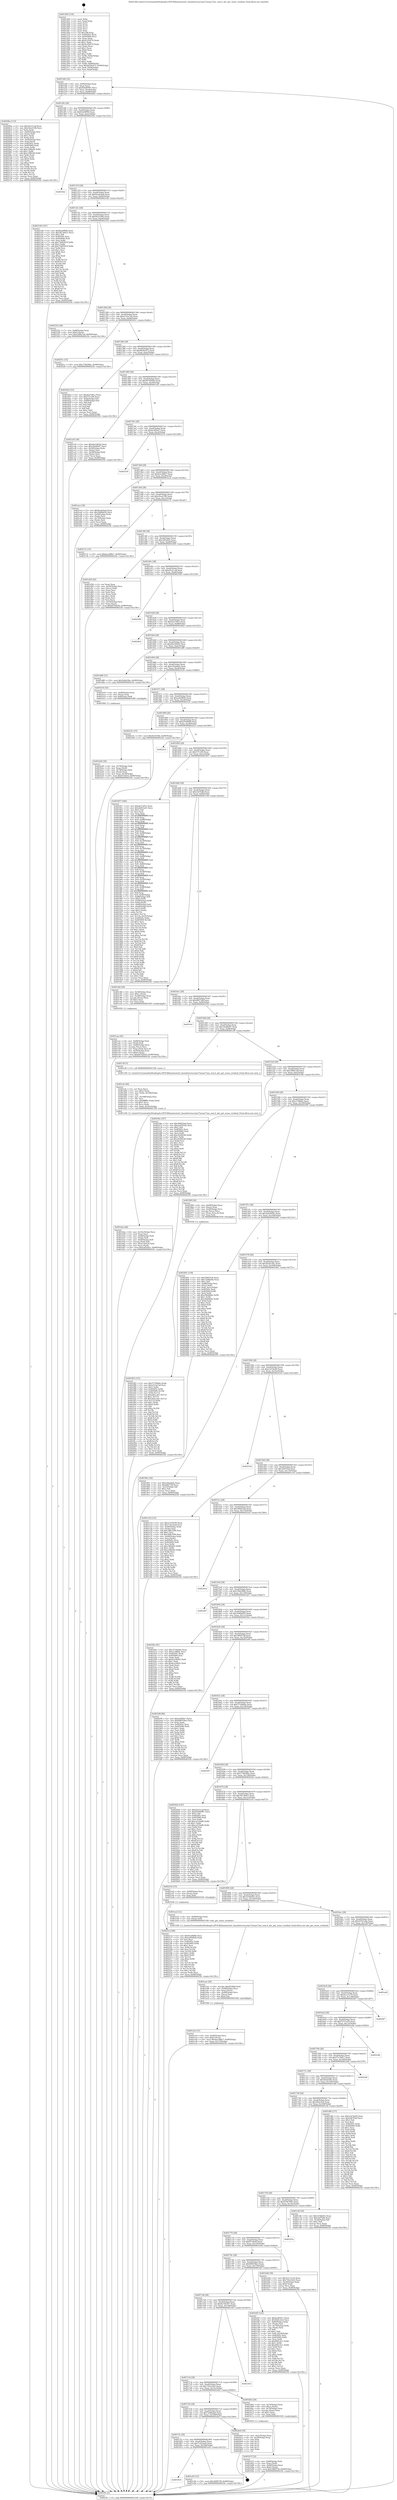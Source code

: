 digraph "0x401260" {
  label = "0x401260 (/mnt/c/Users/mathe/Desktop/tcc/POCII/binaries/extr_linuxdriversscsiaic7xxxaic7xxx_osm.h_ahc_get_sense_residual_Final-ollvm.out::main(0))"
  labelloc = "t"
  node[shape=record]

  Entry [label="",width=0.3,height=0.3,shape=circle,fillcolor=black,style=filled]
  "0x4012d4" [label="{
     0x4012d4 [32]\l
     | [instrs]\l
     &nbsp;&nbsp;0x4012d4 \<+6\>: mov -0x90(%rbp),%eax\l
     &nbsp;&nbsp;0x4012da \<+2\>: mov %eax,%ecx\l
     &nbsp;&nbsp;0x4012dc \<+6\>: sub $0x820d0987,%ecx\l
     &nbsp;&nbsp;0x4012e2 \<+6\>: mov %eax,-0xa4(%rbp)\l
     &nbsp;&nbsp;0x4012e8 \<+6\>: mov %ecx,-0xa8(%rbp)\l
     &nbsp;&nbsp;0x4012ee \<+6\>: je 00000000004020be \<main+0xe5e\>\l
  }"]
  "0x4020be" [label="{
     0x4020be [115]\l
     | [instrs]\l
     &nbsp;&nbsp;0x4020be \<+5\>: mov $0xd3e21caf,%eax\l
     &nbsp;&nbsp;0x4020c3 \<+5\>: mov $0xc9ea2196,%ecx\l
     &nbsp;&nbsp;0x4020c8 \<+2\>: xor %edx,%edx\l
     &nbsp;&nbsp;0x4020ca \<+4\>: mov -0x40(%rbp),%rsi\l
     &nbsp;&nbsp;0x4020ce \<+2\>: mov (%rsi),%edi\l
     &nbsp;&nbsp;0x4020d0 \<+3\>: sub $0x1,%edx\l
     &nbsp;&nbsp;0x4020d3 \<+2\>: sub %edx,%edi\l
     &nbsp;&nbsp;0x4020d5 \<+4\>: mov -0x40(%rbp),%rsi\l
     &nbsp;&nbsp;0x4020d9 \<+2\>: mov %edi,(%rsi)\l
     &nbsp;&nbsp;0x4020db \<+7\>: mov 0x40505c,%edx\l
     &nbsp;&nbsp;0x4020e2 \<+7\>: mov 0x405060,%edi\l
     &nbsp;&nbsp;0x4020e9 \<+3\>: mov %edx,%r8d\l
     &nbsp;&nbsp;0x4020ec \<+7\>: sub $0xc1f862f4,%r8d\l
     &nbsp;&nbsp;0x4020f3 \<+4\>: sub $0x1,%r8d\l
     &nbsp;&nbsp;0x4020f7 \<+7\>: add $0xc1f862f4,%r8d\l
     &nbsp;&nbsp;0x4020fe \<+4\>: imul %r8d,%edx\l
     &nbsp;&nbsp;0x402102 \<+3\>: and $0x1,%edx\l
     &nbsp;&nbsp;0x402105 \<+3\>: cmp $0x0,%edx\l
     &nbsp;&nbsp;0x402108 \<+4\>: sete %r9b\l
     &nbsp;&nbsp;0x40210c \<+3\>: cmp $0xa,%edi\l
     &nbsp;&nbsp;0x40210f \<+4\>: setl %r10b\l
     &nbsp;&nbsp;0x402113 \<+3\>: mov %r9b,%r11b\l
     &nbsp;&nbsp;0x402116 \<+3\>: and %r10b,%r11b\l
     &nbsp;&nbsp;0x402119 \<+3\>: xor %r10b,%r9b\l
     &nbsp;&nbsp;0x40211c \<+3\>: or %r9b,%r11b\l
     &nbsp;&nbsp;0x40211f \<+4\>: test $0x1,%r11b\l
     &nbsp;&nbsp;0x402123 \<+3\>: cmovne %ecx,%eax\l
     &nbsp;&nbsp;0x402126 \<+6\>: mov %eax,-0x90(%rbp)\l
     &nbsp;&nbsp;0x40212c \<+5\>: jmp 00000000004025fc \<main+0x139c\>\l
  }"]
  "0x4012f4" [label="{
     0x4012f4 [28]\l
     | [instrs]\l
     &nbsp;&nbsp;0x4012f4 \<+5\>: jmp 00000000004012f9 \<main+0x99\>\l
     &nbsp;&nbsp;0x4012f9 \<+6\>: mov -0xa4(%rbp),%eax\l
     &nbsp;&nbsp;0x4012ff \<+5\>: sub $0x82a09f0b,%eax\l
     &nbsp;&nbsp;0x401304 \<+6\>: mov %eax,-0xac(%rbp)\l
     &nbsp;&nbsp;0x40130a \<+6\>: je 00000000004025b2 \<main+0x1352\>\l
  }"]
  Exit [label="",width=0.3,height=0.3,shape=circle,fillcolor=black,style=filled,peripheries=2]
  "0x4025b2" [label="{
     0x4025b2\l
  }", style=dashed]
  "0x401310" [label="{
     0x401310 [28]\l
     | [instrs]\l
     &nbsp;&nbsp;0x401310 \<+5\>: jmp 0000000000401315 \<main+0xb5\>\l
     &nbsp;&nbsp;0x401315 \<+6\>: mov -0xa4(%rbp),%eax\l
     &nbsp;&nbsp;0x40131b \<+5\>: sub $0x8eadcba4,%eax\l
     &nbsp;&nbsp;0x401320 \<+6\>: mov %eax,-0xb0(%rbp)\l
     &nbsp;&nbsp;0x401326 \<+6\>: je 0000000000402140 \<main+0xee0\>\l
  }"]
  "0x4021e2" [label="{
     0x4021e2 [90]\l
     | [instrs]\l
     &nbsp;&nbsp;0x4021e2 \<+5\>: mov $0x82a09f0b,%ecx\l
     &nbsp;&nbsp;0x4021e7 \<+5\>: mov $0xea65f82b,%edx\l
     &nbsp;&nbsp;0x4021ec \<+2\>: xor %esi,%esi\l
     &nbsp;&nbsp;0x4021ee \<+8\>: mov 0x40505c,%r8d\l
     &nbsp;&nbsp;0x4021f6 \<+8\>: mov 0x405060,%r9d\l
     &nbsp;&nbsp;0x4021fe \<+3\>: sub $0x1,%esi\l
     &nbsp;&nbsp;0x402201 \<+3\>: mov %r8d,%r10d\l
     &nbsp;&nbsp;0x402204 \<+3\>: add %esi,%r10d\l
     &nbsp;&nbsp;0x402207 \<+4\>: imul %r10d,%r8d\l
     &nbsp;&nbsp;0x40220b \<+4\>: and $0x1,%r8d\l
     &nbsp;&nbsp;0x40220f \<+4\>: cmp $0x0,%r8d\l
     &nbsp;&nbsp;0x402213 \<+4\>: sete %r11b\l
     &nbsp;&nbsp;0x402217 \<+4\>: cmp $0xa,%r9d\l
     &nbsp;&nbsp;0x40221b \<+3\>: setl %bl\l
     &nbsp;&nbsp;0x40221e \<+3\>: mov %r11b,%r14b\l
     &nbsp;&nbsp;0x402221 \<+3\>: and %bl,%r14b\l
     &nbsp;&nbsp;0x402224 \<+3\>: xor %bl,%r11b\l
     &nbsp;&nbsp;0x402227 \<+3\>: or %r11b,%r14b\l
     &nbsp;&nbsp;0x40222a \<+4\>: test $0x1,%r14b\l
     &nbsp;&nbsp;0x40222e \<+3\>: cmovne %edx,%ecx\l
     &nbsp;&nbsp;0x402231 \<+6\>: mov %ecx,-0x90(%rbp)\l
     &nbsp;&nbsp;0x402237 \<+5\>: jmp 00000000004025fc \<main+0x139c\>\l
  }"]
  "0x402140" [label="{
     0x402140 [147]\l
     | [instrs]\l
     &nbsp;&nbsp;0x402140 \<+5\>: mov $0x82a09f0b,%eax\l
     &nbsp;&nbsp;0x402145 \<+5\>: mov $0x3813b915,%ecx\l
     &nbsp;&nbsp;0x40214a \<+2\>: mov $0x1,%dl\l
     &nbsp;&nbsp;0x40214c \<+7\>: mov 0x40505c,%esi\l
     &nbsp;&nbsp;0x402153 \<+7\>: mov 0x405060,%edi\l
     &nbsp;&nbsp;0x40215a \<+3\>: mov %esi,%r8d\l
     &nbsp;&nbsp;0x40215d \<+7\>: sub $0x75b85919,%r8d\l
     &nbsp;&nbsp;0x402164 \<+4\>: sub $0x1,%r8d\l
     &nbsp;&nbsp;0x402168 \<+7\>: add $0x75b85919,%r8d\l
     &nbsp;&nbsp;0x40216f \<+4\>: imul %r8d,%esi\l
     &nbsp;&nbsp;0x402173 \<+3\>: and $0x1,%esi\l
     &nbsp;&nbsp;0x402176 \<+3\>: cmp $0x0,%esi\l
     &nbsp;&nbsp;0x402179 \<+4\>: sete %r9b\l
     &nbsp;&nbsp;0x40217d \<+3\>: cmp $0xa,%edi\l
     &nbsp;&nbsp;0x402180 \<+4\>: setl %r10b\l
     &nbsp;&nbsp;0x402184 \<+3\>: mov %r9b,%r11b\l
     &nbsp;&nbsp;0x402187 \<+4\>: xor $0xff,%r11b\l
     &nbsp;&nbsp;0x40218b \<+3\>: mov %r10b,%bl\l
     &nbsp;&nbsp;0x40218e \<+3\>: xor $0xff,%bl\l
     &nbsp;&nbsp;0x402191 \<+3\>: xor $0x0,%dl\l
     &nbsp;&nbsp;0x402194 \<+3\>: mov %r11b,%r14b\l
     &nbsp;&nbsp;0x402197 \<+4\>: and $0x0,%r14b\l
     &nbsp;&nbsp;0x40219b \<+3\>: and %dl,%r9b\l
     &nbsp;&nbsp;0x40219e \<+3\>: mov %bl,%r15b\l
     &nbsp;&nbsp;0x4021a1 \<+4\>: and $0x0,%r15b\l
     &nbsp;&nbsp;0x4021a5 \<+3\>: and %dl,%r10b\l
     &nbsp;&nbsp;0x4021a8 \<+3\>: or %r9b,%r14b\l
     &nbsp;&nbsp;0x4021ab \<+3\>: or %r10b,%r15b\l
     &nbsp;&nbsp;0x4021ae \<+3\>: xor %r15b,%r14b\l
     &nbsp;&nbsp;0x4021b1 \<+3\>: or %bl,%r11b\l
     &nbsp;&nbsp;0x4021b4 \<+4\>: xor $0xff,%r11b\l
     &nbsp;&nbsp;0x4021b8 \<+3\>: or $0x0,%dl\l
     &nbsp;&nbsp;0x4021bb \<+3\>: and %dl,%r11b\l
     &nbsp;&nbsp;0x4021be \<+3\>: or %r11b,%r14b\l
     &nbsp;&nbsp;0x4021c1 \<+4\>: test $0x1,%r14b\l
     &nbsp;&nbsp;0x4021c5 \<+3\>: cmovne %ecx,%eax\l
     &nbsp;&nbsp;0x4021c8 \<+6\>: mov %eax,-0x90(%rbp)\l
     &nbsp;&nbsp;0x4021ce \<+5\>: jmp 00000000004025fc \<main+0x139c\>\l
  }"]
  "0x40132c" [label="{
     0x40132c [28]\l
     | [instrs]\l
     &nbsp;&nbsp;0x40132c \<+5\>: jmp 0000000000401331 \<main+0xd1\>\l
     &nbsp;&nbsp;0x401331 \<+6\>: mov -0xa4(%rbp),%eax\l
     &nbsp;&nbsp;0x401337 \<+5\>: sub $0x9a5550fe,%eax\l
     &nbsp;&nbsp;0x40133c \<+6\>: mov %eax,-0xb4(%rbp)\l
     &nbsp;&nbsp;0x401342 \<+6\>: je 0000000000402352 \<main+0x10f2\>\l
  }"]
  "0x401f83" [label="{
     0x401f83 [153]\l
     | [instrs]\l
     &nbsp;&nbsp;0x401f83 \<+5\>: mov $0x37194dde,%edx\l
     &nbsp;&nbsp;0x401f88 \<+5\>: mov $0xa533a7a9,%esi\l
     &nbsp;&nbsp;0x401f8d \<+3\>: mov $0x1,%r8b\l
     &nbsp;&nbsp;0x401f90 \<+8\>: mov 0x40505c,%r9d\l
     &nbsp;&nbsp;0x401f98 \<+8\>: mov 0x405060,%r10d\l
     &nbsp;&nbsp;0x401fa0 \<+3\>: mov %r9d,%r11d\l
     &nbsp;&nbsp;0x401fa3 \<+7\>: sub $0x2ddccab1,%r11d\l
     &nbsp;&nbsp;0x401faa \<+4\>: sub $0x1,%r11d\l
     &nbsp;&nbsp;0x401fae \<+7\>: add $0x2ddccab1,%r11d\l
     &nbsp;&nbsp;0x401fb5 \<+4\>: imul %r11d,%r9d\l
     &nbsp;&nbsp;0x401fb9 \<+4\>: and $0x1,%r9d\l
     &nbsp;&nbsp;0x401fbd \<+4\>: cmp $0x0,%r9d\l
     &nbsp;&nbsp;0x401fc1 \<+3\>: sete %bl\l
     &nbsp;&nbsp;0x401fc4 \<+4\>: cmp $0xa,%r10d\l
     &nbsp;&nbsp;0x401fc8 \<+4\>: setl %r14b\l
     &nbsp;&nbsp;0x401fcc \<+3\>: mov %bl,%r15b\l
     &nbsp;&nbsp;0x401fcf \<+4\>: xor $0xff,%r15b\l
     &nbsp;&nbsp;0x401fd3 \<+3\>: mov %r14b,%r12b\l
     &nbsp;&nbsp;0x401fd6 \<+4\>: xor $0xff,%r12b\l
     &nbsp;&nbsp;0x401fda \<+4\>: xor $0x0,%r8b\l
     &nbsp;&nbsp;0x401fde \<+3\>: mov %r15b,%r13b\l
     &nbsp;&nbsp;0x401fe1 \<+4\>: and $0x0,%r13b\l
     &nbsp;&nbsp;0x401fe5 \<+3\>: and %r8b,%bl\l
     &nbsp;&nbsp;0x401fe8 \<+3\>: mov %r12b,%al\l
     &nbsp;&nbsp;0x401feb \<+2\>: and $0x0,%al\l
     &nbsp;&nbsp;0x401fed \<+3\>: and %r8b,%r14b\l
     &nbsp;&nbsp;0x401ff0 \<+3\>: or %bl,%r13b\l
     &nbsp;&nbsp;0x401ff3 \<+3\>: or %r14b,%al\l
     &nbsp;&nbsp;0x401ff6 \<+3\>: xor %al,%r13b\l
     &nbsp;&nbsp;0x401ff9 \<+3\>: or %r12b,%r15b\l
     &nbsp;&nbsp;0x401ffc \<+4\>: xor $0xff,%r15b\l
     &nbsp;&nbsp;0x402000 \<+4\>: or $0x0,%r8b\l
     &nbsp;&nbsp;0x402004 \<+3\>: and %r8b,%r15b\l
     &nbsp;&nbsp;0x402007 \<+3\>: or %r15b,%r13b\l
     &nbsp;&nbsp;0x40200a \<+4\>: test $0x1,%r13b\l
     &nbsp;&nbsp;0x40200e \<+3\>: cmovne %esi,%edx\l
     &nbsp;&nbsp;0x402011 \<+6\>: mov %edx,-0x90(%rbp)\l
     &nbsp;&nbsp;0x402017 \<+5\>: jmp 00000000004025fc \<main+0x139c\>\l
  }"]
  "0x402352" [label="{
     0x402352 [28]\l
     | [instrs]\l
     &nbsp;&nbsp;0x402352 \<+7\>: mov -0x88(%rbp),%rax\l
     &nbsp;&nbsp;0x402359 \<+6\>: movl $0x0,(%rax)\l
     &nbsp;&nbsp;0x40235f \<+10\>: movl $0x18f9a7a8,-0x90(%rbp)\l
     &nbsp;&nbsp;0x402369 \<+5\>: jmp 00000000004025fc \<main+0x139c\>\l
  }"]
  "0x401348" [label="{
     0x401348 [28]\l
     | [instrs]\l
     &nbsp;&nbsp;0x401348 \<+5\>: jmp 000000000040134d \<main+0xed\>\l
     &nbsp;&nbsp;0x40134d \<+6\>: mov -0xa4(%rbp),%eax\l
     &nbsp;&nbsp;0x401353 \<+5\>: sub $0xa533a7a9,%eax\l
     &nbsp;&nbsp;0x401358 \<+6\>: mov %eax,-0xb8(%rbp)\l
     &nbsp;&nbsp;0x40135e \<+6\>: je 000000000040201c \<main+0xdbc\>\l
  }"]
  "0x401ecb" [label="{
     0x401ecb [31]\l
     | [instrs]\l
     &nbsp;&nbsp;0x401ecb \<+4\>: mov -0x40(%rbp),%rcx\l
     &nbsp;&nbsp;0x401ecf \<+6\>: movl $0x0,(%rcx)\l
     &nbsp;&nbsp;0x401ed5 \<+10\>: movl $0xbea388e7,-0x90(%rbp)\l
     &nbsp;&nbsp;0x401edf \<+6\>: mov %eax,-0x170(%rbp)\l
     &nbsp;&nbsp;0x401ee5 \<+5\>: jmp 00000000004025fc \<main+0x139c\>\l
  }"]
  "0x40201c" [label="{
     0x40201c [15]\l
     | [instrs]\l
     &nbsp;&nbsp;0x40201c \<+10\>: movl $0x374628be,-0x90(%rbp)\l
     &nbsp;&nbsp;0x402026 \<+5\>: jmp 00000000004025fc \<main+0x139c\>\l
  }"]
  "0x401364" [label="{
     0x401364 [28]\l
     | [instrs]\l
     &nbsp;&nbsp;0x401364 \<+5\>: jmp 0000000000401369 \<main+0x109\>\l
     &nbsp;&nbsp;0x401369 \<+6\>: mov -0xa4(%rbp),%eax\l
     &nbsp;&nbsp;0x40136f \<+5\>: sub $0xb629c072,%eax\l
     &nbsp;&nbsp;0x401374 \<+6\>: mov %eax,-0xbc(%rbp)\l
     &nbsp;&nbsp;0x40137a \<+6\>: je 0000000000401822 \<main+0x5c2\>\l
  }"]
  "0x401eae" [label="{
     0x401eae [29]\l
     | [instrs]\l
     &nbsp;&nbsp;0x401eae \<+10\>: movabs $0x4030b6,%rdi\l
     &nbsp;&nbsp;0x401eb8 \<+4\>: mov -0x48(%rbp),%rcx\l
     &nbsp;&nbsp;0x401ebc \<+2\>: mov %eax,(%rcx)\l
     &nbsp;&nbsp;0x401ebe \<+4\>: mov -0x48(%rbp),%rcx\l
     &nbsp;&nbsp;0x401ec2 \<+2\>: mov (%rcx),%esi\l
     &nbsp;&nbsp;0x401ec4 \<+2\>: mov $0x0,%al\l
     &nbsp;&nbsp;0x401ec6 \<+5\>: call 0000000000401040 \<printf@plt\>\l
     | [calls]\l
     &nbsp;&nbsp;0x401040 \{1\} (unknown)\l
  }"]
  "0x401822" [label="{
     0x401822 [53]\l
     | [instrs]\l
     &nbsp;&nbsp;0x401822 \<+5\>: mov $0xda27df1e,%eax\l
     &nbsp;&nbsp;0x401827 \<+5\>: mov $0x537c2fb,%ecx\l
     &nbsp;&nbsp;0x40182c \<+6\>: mov -0x8a(%rbp),%dl\l
     &nbsp;&nbsp;0x401832 \<+7\>: mov -0x89(%rbp),%sil\l
     &nbsp;&nbsp;0x401839 \<+3\>: mov %dl,%dil\l
     &nbsp;&nbsp;0x40183c \<+3\>: and %sil,%dil\l
     &nbsp;&nbsp;0x40183f \<+3\>: xor %sil,%dl\l
     &nbsp;&nbsp;0x401842 \<+3\>: or %dl,%dil\l
     &nbsp;&nbsp;0x401845 \<+4\>: test $0x1,%dil\l
     &nbsp;&nbsp;0x401849 \<+3\>: cmovne %ecx,%eax\l
     &nbsp;&nbsp;0x40184c \<+6\>: mov %eax,-0x90(%rbp)\l
     &nbsp;&nbsp;0x401852 \<+5\>: jmp 00000000004025fc \<main+0x139c\>\l
  }"]
  "0x401380" [label="{
     0x401380 [28]\l
     | [instrs]\l
     &nbsp;&nbsp;0x401380 \<+5\>: jmp 0000000000401385 \<main+0x125\>\l
     &nbsp;&nbsp;0x401385 \<+6\>: mov -0xa4(%rbp),%eax\l
     &nbsp;&nbsp;0x40138b \<+5\>: sub $0xb6792b92,%eax\l
     &nbsp;&nbsp;0x401390 \<+6\>: mov %eax,-0xc0(%rbp)\l
     &nbsp;&nbsp;0x401396 \<+6\>: je 0000000000401cd5 \<main+0xa75\>\l
  }"]
  "0x4025fc" [label="{
     0x4025fc [5]\l
     | [instrs]\l
     &nbsp;&nbsp;0x4025fc \<+5\>: jmp 00000000004012d4 \<main+0x74\>\l
  }"]
  "0x401260" [label="{
     0x401260 [116]\l
     | [instrs]\l
     &nbsp;&nbsp;0x401260 \<+1\>: push %rbp\l
     &nbsp;&nbsp;0x401261 \<+3\>: mov %rsp,%rbp\l
     &nbsp;&nbsp;0x401264 \<+2\>: push %r15\l
     &nbsp;&nbsp;0x401266 \<+2\>: push %r14\l
     &nbsp;&nbsp;0x401268 \<+2\>: push %r13\l
     &nbsp;&nbsp;0x40126a \<+2\>: push %r12\l
     &nbsp;&nbsp;0x40126c \<+1\>: push %rbx\l
     &nbsp;&nbsp;0x40126d \<+7\>: sub $0x168,%rsp\l
     &nbsp;&nbsp;0x401274 \<+7\>: mov 0x40505c,%eax\l
     &nbsp;&nbsp;0x40127b \<+7\>: mov 0x405060,%ecx\l
     &nbsp;&nbsp;0x401282 \<+2\>: mov %eax,%edx\l
     &nbsp;&nbsp;0x401284 \<+6\>: add $0x9c2f2674,%edx\l
     &nbsp;&nbsp;0x40128a \<+3\>: sub $0x1,%edx\l
     &nbsp;&nbsp;0x40128d \<+6\>: sub $0x9c2f2674,%edx\l
     &nbsp;&nbsp;0x401293 \<+3\>: imul %edx,%eax\l
     &nbsp;&nbsp;0x401296 \<+3\>: and $0x1,%eax\l
     &nbsp;&nbsp;0x401299 \<+3\>: cmp $0x0,%eax\l
     &nbsp;&nbsp;0x40129c \<+4\>: sete %r8b\l
     &nbsp;&nbsp;0x4012a0 \<+4\>: and $0x1,%r8b\l
     &nbsp;&nbsp;0x4012a4 \<+7\>: mov %r8b,-0x8a(%rbp)\l
     &nbsp;&nbsp;0x4012ab \<+3\>: cmp $0xa,%ecx\l
     &nbsp;&nbsp;0x4012ae \<+4\>: setl %r8b\l
     &nbsp;&nbsp;0x4012b2 \<+4\>: and $0x1,%r8b\l
     &nbsp;&nbsp;0x4012b6 \<+7\>: mov %r8b,-0x89(%rbp)\l
     &nbsp;&nbsp;0x4012bd \<+10\>: movl $0xb629c072,-0x90(%rbp)\l
     &nbsp;&nbsp;0x4012c7 \<+6\>: mov %edi,-0x94(%rbp)\l
     &nbsp;&nbsp;0x4012cd \<+7\>: mov %rsi,-0xa0(%rbp)\l
  }"]
  "0x401818" [label="{
     0x401818\l
  }", style=dashed]
  "0x401cd5" [label="{
     0x401cd5 [36]\l
     | [instrs]\l
     &nbsp;&nbsp;0x401cd5 \<+5\>: mov $0xdde5462b,%eax\l
     &nbsp;&nbsp;0x401cda \<+5\>: mov $0x16e89e97,%ecx\l
     &nbsp;&nbsp;0x401cdf \<+4\>: mov -0x50(%rbp),%rdx\l
     &nbsp;&nbsp;0x401ce3 \<+2\>: mov (%rdx),%esi\l
     &nbsp;&nbsp;0x401ce5 \<+4\>: mov -0x58(%rbp),%rdx\l
     &nbsp;&nbsp;0x401ce9 \<+2\>: cmp (%rdx),%esi\l
     &nbsp;&nbsp;0x401ceb \<+3\>: cmovl %ecx,%eax\l
     &nbsp;&nbsp;0x401cee \<+6\>: mov %eax,-0x90(%rbp)\l
     &nbsp;&nbsp;0x401cf4 \<+5\>: jmp 00000000004025fc \<main+0x139c\>\l
  }"]
  "0x40139c" [label="{
     0x40139c [28]\l
     | [instrs]\l
     &nbsp;&nbsp;0x40139c \<+5\>: jmp 00000000004013a1 \<main+0x141\>\l
     &nbsp;&nbsp;0x4013a1 \<+6\>: mov -0xa4(%rbp),%eax\l
     &nbsp;&nbsp;0x4013a7 \<+5\>: sub $0xbcdf50e7,%eax\l
     &nbsp;&nbsp;0x4013ac \<+6\>: mov %eax,-0xc4(%rbp)\l
     &nbsp;&nbsp;0x4013b2 \<+6\>: je 0000000000402518 \<main+0x12b8\>\l
  }"]
  "0x401e93" [label="{
     0x401e93 [15]\l
     | [instrs]\l
     &nbsp;&nbsp;0x401e93 \<+10\>: movl $0x34f9574f,-0x90(%rbp)\l
     &nbsp;&nbsp;0x401e9d \<+5\>: jmp 00000000004025fc \<main+0x139c\>\l
  }"]
  "0x402518" [label="{
     0x402518\l
  }", style=dashed]
  "0x4013b8" [label="{
     0x4013b8 [28]\l
     | [instrs]\l
     &nbsp;&nbsp;0x4013b8 \<+5\>: jmp 00000000004013bd \<main+0x15d\>\l
     &nbsp;&nbsp;0x4013bd \<+6\>: mov -0xa4(%rbp),%eax\l
     &nbsp;&nbsp;0x4013c3 \<+5\>: sub $0xbea388e7,%eax\l
     &nbsp;&nbsp;0x4013c8 \<+6\>: mov %eax,-0xc8(%rbp)\l
     &nbsp;&nbsp;0x4013ce \<+6\>: je 0000000000401eea \<main+0xc8a\>\l
  }"]
  "0x4017fc" [label="{
     0x4017fc [28]\l
     | [instrs]\l
     &nbsp;&nbsp;0x4017fc \<+5\>: jmp 0000000000401801 \<main+0x5a1\>\l
     &nbsp;&nbsp;0x401801 \<+6\>: mov -0xa4(%rbp),%eax\l
     &nbsp;&nbsp;0x401807 \<+5\>: sub $0x7cd22aa4,%eax\l
     &nbsp;&nbsp;0x40180c \<+6\>: mov %eax,-0x164(%rbp)\l
     &nbsp;&nbsp;0x401812 \<+6\>: je 0000000000401e93 \<main+0xc33\>\l
  }"]
  "0x401eea" [label="{
     0x401eea [36]\l
     | [instrs]\l
     &nbsp;&nbsp;0x401eea \<+5\>: mov $0x8eadcba4,%eax\l
     &nbsp;&nbsp;0x401eef \<+5\>: mov $0x3446b650,%ecx\l
     &nbsp;&nbsp;0x401ef4 \<+4\>: mov -0x40(%rbp),%rdx\l
     &nbsp;&nbsp;0x401ef8 \<+2\>: mov (%rdx),%esi\l
     &nbsp;&nbsp;0x401efa \<+4\>: mov -0x70(%rbp),%rdx\l
     &nbsp;&nbsp;0x401efe \<+2\>: cmp (%rdx),%esi\l
     &nbsp;&nbsp;0x401f00 \<+3\>: cmovl %ecx,%eax\l
     &nbsp;&nbsp;0x401f03 \<+6\>: mov %eax,-0x90(%rbp)\l
     &nbsp;&nbsp;0x401f09 \<+5\>: jmp 00000000004025fc \<main+0x139c\>\l
  }"]
  "0x4013d4" [label="{
     0x4013d4 [28]\l
     | [instrs]\l
     &nbsp;&nbsp;0x4013d4 \<+5\>: jmp 00000000004013d9 \<main+0x179\>\l
     &nbsp;&nbsp;0x4013d9 \<+6\>: mov -0xa4(%rbp),%eax\l
     &nbsp;&nbsp;0x4013df \<+5\>: sub $0xc9ea2196,%eax\l
     &nbsp;&nbsp;0x4013e4 \<+6\>: mov %eax,-0xcc(%rbp)\l
     &nbsp;&nbsp;0x4013ea \<+6\>: je 0000000000402131 \<main+0xed1\>\l
  }"]
  "0x4024a0" [label="{
     0x4024a0 [18]\l
     | [instrs]\l
     &nbsp;&nbsp;0x4024a0 \<+3\>: mov -0x2c(%rbp),%eax\l
     &nbsp;&nbsp;0x4024a3 \<+4\>: lea -0x28(%rbp),%rsp\l
     &nbsp;&nbsp;0x4024a7 \<+1\>: pop %rbx\l
     &nbsp;&nbsp;0x4024a8 \<+2\>: pop %r12\l
     &nbsp;&nbsp;0x4024aa \<+2\>: pop %r13\l
     &nbsp;&nbsp;0x4024ac \<+2\>: pop %r14\l
     &nbsp;&nbsp;0x4024ae \<+2\>: pop %r15\l
     &nbsp;&nbsp;0x4024b0 \<+1\>: pop %rbp\l
     &nbsp;&nbsp;0x4024b1 \<+1\>: ret\l
  }"]
  "0x402131" [label="{
     0x402131 [15]\l
     | [instrs]\l
     &nbsp;&nbsp;0x402131 \<+10\>: movl $0xbea388e7,-0x90(%rbp)\l
     &nbsp;&nbsp;0x40213b \<+5\>: jmp 00000000004025fc \<main+0x139c\>\l
  }"]
  "0x4013f0" [label="{
     0x4013f0 [28]\l
     | [instrs]\l
     &nbsp;&nbsp;0x4013f0 \<+5\>: jmp 00000000004013f5 \<main+0x195\>\l
     &nbsp;&nbsp;0x4013f5 \<+6\>: mov -0xa4(%rbp),%eax\l
     &nbsp;&nbsp;0x4013fb \<+5\>: sub $0xcbf5e82c,%eax\l
     &nbsp;&nbsp;0x401400 \<+6\>: mov %eax,-0xd0(%rbp)\l
     &nbsp;&nbsp;0x401406 \<+6\>: je 0000000000401d56 \<main+0xaf6\>\l
  }"]
  "0x401d2a" [label="{
     0x401d2a [44]\l
     | [instrs]\l
     &nbsp;&nbsp;0x401d2a \<+6\>: mov -0x16c(%rbp),%ecx\l
     &nbsp;&nbsp;0x401d30 \<+3\>: imul %eax,%ecx\l
     &nbsp;&nbsp;0x401d33 \<+4\>: mov -0x68(%rbp),%rdi\l
     &nbsp;&nbsp;0x401d37 \<+3\>: mov (%rdi),%rdi\l
     &nbsp;&nbsp;0x401d3a \<+4\>: mov -0x60(%rbp),%r8\l
     &nbsp;&nbsp;0x401d3e \<+3\>: movslq (%r8),%r8\l
     &nbsp;&nbsp;0x401d41 \<+4\>: mov (%rdi,%r8,8),%rdi\l
     &nbsp;&nbsp;0x401d45 \<+2\>: mov %ecx,(%rdi)\l
     &nbsp;&nbsp;0x401d47 \<+10\>: movl $0xcbf5e82c,-0x90(%rbp)\l
     &nbsp;&nbsp;0x401d51 \<+5\>: jmp 00000000004025fc \<main+0x139c\>\l
  }"]
  "0x401d56" [label="{
     0x401d56 [42]\l
     | [instrs]\l
     &nbsp;&nbsp;0x401d56 \<+2\>: xor %eax,%eax\l
     &nbsp;&nbsp;0x401d58 \<+4\>: mov -0x50(%rbp),%rcx\l
     &nbsp;&nbsp;0x401d5c \<+2\>: mov (%rcx),%edx\l
     &nbsp;&nbsp;0x401d5e \<+2\>: mov %eax,%esi\l
     &nbsp;&nbsp;0x401d60 \<+2\>: sub %edx,%esi\l
     &nbsp;&nbsp;0x401d62 \<+2\>: mov %eax,%edx\l
     &nbsp;&nbsp;0x401d64 \<+3\>: sub $0x1,%edx\l
     &nbsp;&nbsp;0x401d67 \<+2\>: add %edx,%esi\l
     &nbsp;&nbsp;0x401d69 \<+2\>: sub %esi,%eax\l
     &nbsp;&nbsp;0x401d6b \<+4\>: mov -0x50(%rbp),%rcx\l
     &nbsp;&nbsp;0x401d6f \<+2\>: mov %eax,(%rcx)\l
     &nbsp;&nbsp;0x401d71 \<+10\>: movl $0xb6792b92,-0x90(%rbp)\l
     &nbsp;&nbsp;0x401d7b \<+5\>: jmp 00000000004025fc \<main+0x139c\>\l
  }"]
  "0x40140c" [label="{
     0x40140c [28]\l
     | [instrs]\l
     &nbsp;&nbsp;0x40140c \<+5\>: jmp 0000000000401411 \<main+0x1b1\>\l
     &nbsp;&nbsp;0x401411 \<+6\>: mov -0xa4(%rbp),%eax\l
     &nbsp;&nbsp;0x401417 \<+5\>: sub $0xd3e21caf,%eax\l
     &nbsp;&nbsp;0x40141c \<+6\>: mov %eax,-0xd4(%rbp)\l
     &nbsp;&nbsp;0x401422 \<+6\>: je 0000000000402590 \<main+0x1330\>\l
  }"]
  "0x401cfe" [label="{
     0x401cfe [44]\l
     | [instrs]\l
     &nbsp;&nbsp;0x401cfe \<+2\>: xor %ecx,%ecx\l
     &nbsp;&nbsp;0x401d00 \<+5\>: mov $0x2,%edx\l
     &nbsp;&nbsp;0x401d05 \<+6\>: mov %edx,-0x168(%rbp)\l
     &nbsp;&nbsp;0x401d0b \<+1\>: cltd\l
     &nbsp;&nbsp;0x401d0c \<+6\>: mov -0x168(%rbp),%esi\l
     &nbsp;&nbsp;0x401d12 \<+2\>: idiv %esi\l
     &nbsp;&nbsp;0x401d14 \<+6\>: imul $0xfffffffe,%edx,%edx\l
     &nbsp;&nbsp;0x401d1a \<+3\>: sub $0x1,%ecx\l
     &nbsp;&nbsp;0x401d1d \<+2\>: sub %ecx,%edx\l
     &nbsp;&nbsp;0x401d1f \<+6\>: mov %edx,-0x16c(%rbp)\l
     &nbsp;&nbsp;0x401d25 \<+5\>: call 0000000000401160 \<next_i\>\l
     | [calls]\l
     &nbsp;&nbsp;0x401160 \{1\} (/mnt/c/Users/mathe/Desktop/tcc/POCII/binaries/extr_linuxdriversscsiaic7xxxaic7xxx_osm.h_ahc_get_sense_residual_Final-ollvm.out::next_i)\l
  }"]
  "0x402590" [label="{
     0x402590\l
  }", style=dashed]
  "0x401428" [label="{
     0x401428 [28]\l
     | [instrs]\l
     &nbsp;&nbsp;0x401428 \<+5\>: jmp 000000000040142d \<main+0x1cd\>\l
     &nbsp;&nbsp;0x40142d \<+6\>: mov -0xa4(%rbp),%eax\l
     &nbsp;&nbsp;0x401433 \<+5\>: sub $0xda27df1e,%eax\l
     &nbsp;&nbsp;0x401438 \<+6\>: mov %eax,-0xd8(%rbp)\l
     &nbsp;&nbsp;0x40143e \<+6\>: je 00000000004024b2 \<main+0x1252\>\l
  }"]
  "0x401caa" [label="{
     0x401caa [43]\l
     | [instrs]\l
     &nbsp;&nbsp;0x401caa \<+4\>: mov -0x68(%rbp),%rdi\l
     &nbsp;&nbsp;0x401cae \<+3\>: mov (%rdi),%rdi\l
     &nbsp;&nbsp;0x401cb1 \<+4\>: mov -0x60(%rbp),%rcx\l
     &nbsp;&nbsp;0x401cb5 \<+3\>: movslq (%rcx),%rcx\l
     &nbsp;&nbsp;0x401cb8 \<+4\>: mov %rax,(%rdi,%rcx,8)\l
     &nbsp;&nbsp;0x401cbc \<+4\>: mov -0x50(%rbp),%rax\l
     &nbsp;&nbsp;0x401cc0 \<+6\>: movl $0x0,(%rax)\l
     &nbsp;&nbsp;0x401cc6 \<+10\>: movl $0xb6792b92,-0x90(%rbp)\l
     &nbsp;&nbsp;0x401cd0 \<+5\>: jmp 00000000004025fc \<main+0x139c\>\l
  }"]
  "0x4024b2" [label="{
     0x4024b2\l
  }", style=dashed]
  "0x401444" [label="{
     0x401444 [28]\l
     | [instrs]\l
     &nbsp;&nbsp;0x401444 \<+5\>: jmp 0000000000401449 \<main+0x1e9\>\l
     &nbsp;&nbsp;0x401449 \<+6\>: mov -0xa4(%rbp),%eax\l
     &nbsp;&nbsp;0x40144f \<+5\>: sub $0xdde5462b,%eax\l
     &nbsp;&nbsp;0x401454 \<+6\>: mov %eax,-0xdc(%rbp)\l
     &nbsp;&nbsp;0x40145a \<+6\>: je 0000000000401d80 \<main+0xb20\>\l
  }"]
  "0x401b7f" [label="{
     0x401b7f [32]\l
     | [instrs]\l
     &nbsp;&nbsp;0x401b7f \<+4\>: mov -0x68(%rbp),%rdi\l
     &nbsp;&nbsp;0x401b83 \<+3\>: mov %rax,(%rdi)\l
     &nbsp;&nbsp;0x401b86 \<+4\>: mov -0x60(%rbp),%rax\l
     &nbsp;&nbsp;0x401b8a \<+6\>: movl $0x0,(%rax)\l
     &nbsp;&nbsp;0x401b90 \<+10\>: movl $0x34f9574f,-0x90(%rbp)\l
     &nbsp;&nbsp;0x401b9a \<+5\>: jmp 00000000004025fc \<main+0x139c\>\l
  }"]
  "0x401d80" [label="{
     0x401d80 [15]\l
     | [instrs]\l
     &nbsp;&nbsp;0x401d80 \<+10\>: movl $0x5b4d1fbe,-0x90(%rbp)\l
     &nbsp;&nbsp;0x401d8a \<+5\>: jmp 00000000004025fc \<main+0x139c\>\l
  }"]
  "0x401460" [label="{
     0x401460 [28]\l
     | [instrs]\l
     &nbsp;&nbsp;0x401460 \<+5\>: jmp 0000000000401465 \<main+0x205\>\l
     &nbsp;&nbsp;0x401465 \<+6\>: mov -0xa4(%rbp),%eax\l
     &nbsp;&nbsp;0x40146b \<+5\>: sub $0xe30addeb,%eax\l
     &nbsp;&nbsp;0x401470 \<+6\>: mov %eax,-0xe0(%rbp)\l
     &nbsp;&nbsp;0x401476 \<+6\>: je 0000000000401b16 \<main+0x8b6\>\l
  }"]
  "0x4017e0" [label="{
     0x4017e0 [28]\l
     | [instrs]\l
     &nbsp;&nbsp;0x4017e0 \<+5\>: jmp 00000000004017e5 \<main+0x585\>\l
     &nbsp;&nbsp;0x4017e5 \<+6\>: mov -0xa4(%rbp),%eax\l
     &nbsp;&nbsp;0x4017eb \<+5\>: sub $0x7a04bebb,%eax\l
     &nbsp;&nbsp;0x4017f0 \<+6\>: mov %eax,-0x160(%rbp)\l
     &nbsp;&nbsp;0x4017f6 \<+6\>: je 00000000004024a0 \<main+0x1240\>\l
  }"]
  "0x401b16" [label="{
     0x401b16 [16]\l
     | [instrs]\l
     &nbsp;&nbsp;0x401b16 \<+4\>: mov -0x80(%rbp),%rax\l
     &nbsp;&nbsp;0x401b1a \<+3\>: mov (%rax),%rax\l
     &nbsp;&nbsp;0x401b1d \<+4\>: mov 0x8(%rax),%rdi\l
     &nbsp;&nbsp;0x401b21 \<+5\>: call 0000000000401060 \<atoi@plt\>\l
     | [calls]\l
     &nbsp;&nbsp;0x401060 \{1\} (unknown)\l
  }"]
  "0x40147c" [label="{
     0x40147c [28]\l
     | [instrs]\l
     &nbsp;&nbsp;0x40147c \<+5\>: jmp 0000000000401481 \<main+0x221\>\l
     &nbsp;&nbsp;0x401481 \<+6\>: mov -0xa4(%rbp),%eax\l
     &nbsp;&nbsp;0x401487 \<+5\>: sub $0xea65f82b,%eax\l
     &nbsp;&nbsp;0x40148c \<+6\>: mov %eax,-0xe4(%rbp)\l
     &nbsp;&nbsp;0x401492 \<+6\>: je 000000000040223c \<main+0xfdc\>\l
  }"]
  "0x401b62" [label="{
     0x401b62 [29]\l
     | [instrs]\l
     &nbsp;&nbsp;0x401b62 \<+4\>: mov -0x70(%rbp),%rax\l
     &nbsp;&nbsp;0x401b66 \<+6\>: movl $0x1,(%rax)\l
     &nbsp;&nbsp;0x401b6c \<+4\>: mov -0x70(%rbp),%rax\l
     &nbsp;&nbsp;0x401b70 \<+3\>: movslq (%rax),%rax\l
     &nbsp;&nbsp;0x401b73 \<+4\>: shl $0x3,%rax\l
     &nbsp;&nbsp;0x401b77 \<+3\>: mov %rax,%rdi\l
     &nbsp;&nbsp;0x401b7a \<+5\>: call 0000000000401050 \<malloc@plt\>\l
     | [calls]\l
     &nbsp;&nbsp;0x401050 \{1\} (unknown)\l
  }"]
  "0x40223c" [label="{
     0x40223c [15]\l
     | [instrs]\l
     &nbsp;&nbsp;0x40223c \<+10\>: movl $0x9a5550fe,-0x90(%rbp)\l
     &nbsp;&nbsp;0x402246 \<+5\>: jmp 00000000004025fc \<main+0x139c\>\l
  }"]
  "0x401498" [label="{
     0x401498 [28]\l
     | [instrs]\l
     &nbsp;&nbsp;0x401498 \<+5\>: jmp 000000000040149d \<main+0x23d\>\l
     &nbsp;&nbsp;0x40149d \<+6\>: mov -0xa4(%rbp),%eax\l
     &nbsp;&nbsp;0x4014a3 \<+5\>: sub $0xef1090d9,%eax\l
     &nbsp;&nbsp;0x4014a8 \<+6\>: mov %eax,-0xe8(%rbp)\l
     &nbsp;&nbsp;0x4014ae \<+6\>: je 00000000004022e3 \<main+0x1083\>\l
  }"]
  "0x4017c4" [label="{
     0x4017c4 [28]\l
     | [instrs]\l
     &nbsp;&nbsp;0x4017c4 \<+5\>: jmp 00000000004017c9 \<main+0x569\>\l
     &nbsp;&nbsp;0x4017c9 \<+6\>: mov -0xa4(%rbp),%eax\l
     &nbsp;&nbsp;0x4017cf \<+5\>: sub $0x750e14d3,%eax\l
     &nbsp;&nbsp;0x4017d4 \<+6\>: mov %eax,-0x15c(%rbp)\l
     &nbsp;&nbsp;0x4017da \<+6\>: je 0000000000401b62 \<main+0x902\>\l
  }"]
  "0x4022e3" [label="{
     0x4022e3\l
  }", style=dashed]
  "0x4014b4" [label="{
     0x4014b4 [28]\l
     | [instrs]\l
     &nbsp;&nbsp;0x4014b4 \<+5\>: jmp 00000000004014b9 \<main+0x259\>\l
     &nbsp;&nbsp;0x4014b9 \<+6\>: mov -0xa4(%rbp),%eax\l
     &nbsp;&nbsp;0x4014bf \<+5\>: sub $0x537c2fb,%eax\l
     &nbsp;&nbsp;0x4014c4 \<+6\>: mov %eax,-0xec(%rbp)\l
     &nbsp;&nbsp;0x4014ca \<+6\>: je 0000000000401857 \<main+0x5f7\>\l
  }"]
  "0x402343" [label="{
     0x402343\l
  }", style=dashed]
  "0x401857" [label="{
     0x401857 [346]\l
     | [instrs]\l
     &nbsp;&nbsp;0x401857 \<+5\>: mov $0xda27df1e,%eax\l
     &nbsp;&nbsp;0x40185c \<+5\>: mov $0x2b261a61,%ecx\l
     &nbsp;&nbsp;0x401861 \<+2\>: mov $0x1,%dl\l
     &nbsp;&nbsp;0x401863 \<+2\>: xor %esi,%esi\l
     &nbsp;&nbsp;0x401865 \<+3\>: mov %rsp,%rdi\l
     &nbsp;&nbsp;0x401868 \<+4\>: add $0xfffffffffffffff0,%rdi\l
     &nbsp;&nbsp;0x40186c \<+3\>: mov %rdi,%rsp\l
     &nbsp;&nbsp;0x40186f \<+7\>: mov %rdi,-0x88(%rbp)\l
     &nbsp;&nbsp;0x401876 \<+3\>: mov %rsp,%rdi\l
     &nbsp;&nbsp;0x401879 \<+4\>: add $0xfffffffffffffff0,%rdi\l
     &nbsp;&nbsp;0x40187d \<+3\>: mov %rdi,%rsp\l
     &nbsp;&nbsp;0x401880 \<+3\>: mov %rsp,%r8\l
     &nbsp;&nbsp;0x401883 \<+4\>: add $0xfffffffffffffff0,%r8\l
     &nbsp;&nbsp;0x401887 \<+3\>: mov %r8,%rsp\l
     &nbsp;&nbsp;0x40188a \<+4\>: mov %r8,-0x80(%rbp)\l
     &nbsp;&nbsp;0x40188e \<+3\>: mov %rsp,%r8\l
     &nbsp;&nbsp;0x401891 \<+4\>: add $0xfffffffffffffff0,%r8\l
     &nbsp;&nbsp;0x401895 \<+3\>: mov %r8,%rsp\l
     &nbsp;&nbsp;0x401898 \<+4\>: mov %r8,-0x78(%rbp)\l
     &nbsp;&nbsp;0x40189c \<+3\>: mov %rsp,%r8\l
     &nbsp;&nbsp;0x40189f \<+4\>: add $0xfffffffffffffff0,%r8\l
     &nbsp;&nbsp;0x4018a3 \<+3\>: mov %r8,%rsp\l
     &nbsp;&nbsp;0x4018a6 \<+4\>: mov %r8,-0x70(%rbp)\l
     &nbsp;&nbsp;0x4018aa \<+3\>: mov %rsp,%r8\l
     &nbsp;&nbsp;0x4018ad \<+4\>: add $0xfffffffffffffff0,%r8\l
     &nbsp;&nbsp;0x4018b1 \<+3\>: mov %r8,%rsp\l
     &nbsp;&nbsp;0x4018b4 \<+4\>: mov %r8,-0x68(%rbp)\l
     &nbsp;&nbsp;0x4018b8 \<+3\>: mov %rsp,%r8\l
     &nbsp;&nbsp;0x4018bb \<+4\>: add $0xfffffffffffffff0,%r8\l
     &nbsp;&nbsp;0x4018bf \<+3\>: mov %r8,%rsp\l
     &nbsp;&nbsp;0x4018c2 \<+4\>: mov %r8,-0x60(%rbp)\l
     &nbsp;&nbsp;0x4018c6 \<+3\>: mov %rsp,%r8\l
     &nbsp;&nbsp;0x4018c9 \<+4\>: add $0xfffffffffffffff0,%r8\l
     &nbsp;&nbsp;0x4018cd \<+3\>: mov %r8,%rsp\l
     &nbsp;&nbsp;0x4018d0 \<+4\>: mov %r8,-0x58(%rbp)\l
     &nbsp;&nbsp;0x4018d4 \<+3\>: mov %rsp,%r8\l
     &nbsp;&nbsp;0x4018d7 \<+4\>: add $0xfffffffffffffff0,%r8\l
     &nbsp;&nbsp;0x4018db \<+3\>: mov %r8,%rsp\l
     &nbsp;&nbsp;0x4018de \<+4\>: mov %r8,-0x50(%rbp)\l
     &nbsp;&nbsp;0x4018e2 \<+3\>: mov %rsp,%r8\l
     &nbsp;&nbsp;0x4018e5 \<+4\>: add $0xfffffffffffffff0,%r8\l
     &nbsp;&nbsp;0x4018e9 \<+3\>: mov %r8,%rsp\l
     &nbsp;&nbsp;0x4018ec \<+4\>: mov %r8,-0x48(%rbp)\l
     &nbsp;&nbsp;0x4018f0 \<+3\>: mov %rsp,%r8\l
     &nbsp;&nbsp;0x4018f3 \<+4\>: add $0xfffffffffffffff0,%r8\l
     &nbsp;&nbsp;0x4018f7 \<+3\>: mov %r8,%rsp\l
     &nbsp;&nbsp;0x4018fa \<+4\>: mov %r8,-0x40(%rbp)\l
     &nbsp;&nbsp;0x4018fe \<+7\>: mov -0x88(%rbp),%r8\l
     &nbsp;&nbsp;0x401905 \<+7\>: movl $0x0,(%r8)\l
     &nbsp;&nbsp;0x40190c \<+7\>: mov -0x94(%rbp),%r9d\l
     &nbsp;&nbsp;0x401913 \<+3\>: mov %r9d,(%rdi)\l
     &nbsp;&nbsp;0x401916 \<+4\>: mov -0x80(%rbp),%r8\l
     &nbsp;&nbsp;0x40191a \<+7\>: mov -0xa0(%rbp),%r10\l
     &nbsp;&nbsp;0x401921 \<+3\>: mov %r10,(%r8)\l
     &nbsp;&nbsp;0x401924 \<+3\>: cmpl $0x2,(%rdi)\l
     &nbsp;&nbsp;0x401927 \<+4\>: setne %r11b\l
     &nbsp;&nbsp;0x40192b \<+4\>: and $0x1,%r11b\l
     &nbsp;&nbsp;0x40192f \<+4\>: mov %r11b,-0x35(%rbp)\l
     &nbsp;&nbsp;0x401933 \<+7\>: mov 0x40505c,%ebx\l
     &nbsp;&nbsp;0x40193a \<+8\>: mov 0x405060,%r14d\l
     &nbsp;&nbsp;0x401942 \<+3\>: sub $0x1,%esi\l
     &nbsp;&nbsp;0x401945 \<+3\>: mov %ebx,%r15d\l
     &nbsp;&nbsp;0x401948 \<+3\>: add %esi,%r15d\l
     &nbsp;&nbsp;0x40194b \<+4\>: imul %r15d,%ebx\l
     &nbsp;&nbsp;0x40194f \<+3\>: and $0x1,%ebx\l
     &nbsp;&nbsp;0x401952 \<+3\>: cmp $0x0,%ebx\l
     &nbsp;&nbsp;0x401955 \<+4\>: sete %r11b\l
     &nbsp;&nbsp;0x401959 \<+4\>: cmp $0xa,%r14d\l
     &nbsp;&nbsp;0x40195d \<+4\>: setl %r12b\l
     &nbsp;&nbsp;0x401961 \<+3\>: mov %r11b,%r13b\l
     &nbsp;&nbsp;0x401964 \<+4\>: xor $0xff,%r13b\l
     &nbsp;&nbsp;0x401968 \<+3\>: mov %r12b,%sil\l
     &nbsp;&nbsp;0x40196b \<+4\>: xor $0xff,%sil\l
     &nbsp;&nbsp;0x40196f \<+3\>: xor $0x0,%dl\l
     &nbsp;&nbsp;0x401972 \<+3\>: mov %r13b,%dil\l
     &nbsp;&nbsp;0x401975 \<+4\>: and $0x0,%dil\l
     &nbsp;&nbsp;0x401979 \<+3\>: and %dl,%r11b\l
     &nbsp;&nbsp;0x40197c \<+3\>: mov %sil,%r8b\l
     &nbsp;&nbsp;0x40197f \<+4\>: and $0x0,%r8b\l
     &nbsp;&nbsp;0x401983 \<+3\>: and %dl,%r12b\l
     &nbsp;&nbsp;0x401986 \<+3\>: or %r11b,%dil\l
     &nbsp;&nbsp;0x401989 \<+3\>: or %r12b,%r8b\l
     &nbsp;&nbsp;0x40198c \<+3\>: xor %r8b,%dil\l
     &nbsp;&nbsp;0x40198f \<+3\>: or %sil,%r13b\l
     &nbsp;&nbsp;0x401992 \<+4\>: xor $0xff,%r13b\l
     &nbsp;&nbsp;0x401996 \<+3\>: or $0x0,%dl\l
     &nbsp;&nbsp;0x401999 \<+3\>: and %dl,%r13b\l
     &nbsp;&nbsp;0x40199c \<+3\>: or %r13b,%dil\l
     &nbsp;&nbsp;0x40199f \<+4\>: test $0x1,%dil\l
     &nbsp;&nbsp;0x4019a3 \<+3\>: cmovne %ecx,%eax\l
     &nbsp;&nbsp;0x4019a6 \<+6\>: mov %eax,-0x90(%rbp)\l
     &nbsp;&nbsp;0x4019ac \<+5\>: jmp 00000000004025fc \<main+0x139c\>\l
  }"]
  "0x4014d0" [label="{
     0x4014d0 [28]\l
     | [instrs]\l
     &nbsp;&nbsp;0x4014d0 \<+5\>: jmp 00000000004014d5 \<main+0x275\>\l
     &nbsp;&nbsp;0x4014d5 \<+6\>: mov -0xa4(%rbp),%eax\l
     &nbsp;&nbsp;0x4014db \<+5\>: sub $0xcbd7b4b,%eax\l
     &nbsp;&nbsp;0x4014e0 \<+6\>: mov %eax,-0xf0(%rbp)\l
     &nbsp;&nbsp;0x4014e6 \<+6\>: je 0000000000401c8d \<main+0xa2d\>\l
  }"]
  "0x4017a8" [label="{
     0x4017a8 [28]\l
     | [instrs]\l
     &nbsp;&nbsp;0x4017a8 \<+5\>: jmp 00000000004017ad \<main+0x54d\>\l
     &nbsp;&nbsp;0x4017ad \<+6\>: mov -0xa4(%rbp),%eax\l
     &nbsp;&nbsp;0x4017b3 \<+5\>: sub $0x6a76d357,%eax\l
     &nbsp;&nbsp;0x4017b8 \<+6\>: mov %eax,-0x158(%rbp)\l
     &nbsp;&nbsp;0x4017be \<+6\>: je 0000000000402343 \<main+0x10e3\>\l
  }"]
  "0x401bf5" [label="{
     0x401bf5 [122]\l
     | [instrs]\l
     &nbsp;&nbsp;0x401bf5 \<+5\>: mov $0xbcdf50e7,%eax\l
     &nbsp;&nbsp;0x401bfa \<+5\>: mov $0x5fd2c4c4,%ecx\l
     &nbsp;&nbsp;0x401bff \<+4\>: mov -0x60(%rbp),%rdx\l
     &nbsp;&nbsp;0x401c03 \<+2\>: mov (%rdx),%esi\l
     &nbsp;&nbsp;0x401c05 \<+4\>: mov -0x70(%rbp),%rdx\l
     &nbsp;&nbsp;0x401c09 \<+2\>: cmp (%rdx),%esi\l
     &nbsp;&nbsp;0x401c0b \<+4\>: setl %dil\l
     &nbsp;&nbsp;0x401c0f \<+4\>: and $0x1,%dil\l
     &nbsp;&nbsp;0x401c13 \<+4\>: mov %dil,-0x2d(%rbp)\l
     &nbsp;&nbsp;0x401c17 \<+7\>: mov 0x40505c,%esi\l
     &nbsp;&nbsp;0x401c1e \<+8\>: mov 0x405060,%r8d\l
     &nbsp;&nbsp;0x401c26 \<+3\>: mov %esi,%r9d\l
     &nbsp;&nbsp;0x401c29 \<+7\>: sub $0x40f2c4c1,%r9d\l
     &nbsp;&nbsp;0x401c30 \<+4\>: sub $0x1,%r9d\l
     &nbsp;&nbsp;0x401c34 \<+7\>: add $0x40f2c4c1,%r9d\l
     &nbsp;&nbsp;0x401c3b \<+4\>: imul %r9d,%esi\l
     &nbsp;&nbsp;0x401c3f \<+3\>: and $0x1,%esi\l
     &nbsp;&nbsp;0x401c42 \<+3\>: cmp $0x0,%esi\l
     &nbsp;&nbsp;0x401c45 \<+4\>: sete %dil\l
     &nbsp;&nbsp;0x401c49 \<+4\>: cmp $0xa,%r8d\l
     &nbsp;&nbsp;0x401c4d \<+4\>: setl %r10b\l
     &nbsp;&nbsp;0x401c51 \<+3\>: mov %dil,%r11b\l
     &nbsp;&nbsp;0x401c54 \<+3\>: and %r10b,%r11b\l
     &nbsp;&nbsp;0x401c57 \<+3\>: xor %r10b,%dil\l
     &nbsp;&nbsp;0x401c5a \<+3\>: or %dil,%r11b\l
     &nbsp;&nbsp;0x401c5d \<+4\>: test $0x1,%r11b\l
     &nbsp;&nbsp;0x401c61 \<+3\>: cmovne %ecx,%eax\l
     &nbsp;&nbsp;0x401c64 \<+6\>: mov %eax,-0x90(%rbp)\l
     &nbsp;&nbsp;0x401c6a \<+5\>: jmp 00000000004025fc \<main+0x139c\>\l
  }"]
  "0x401c8d" [label="{
     0x401c8d [29]\l
     | [instrs]\l
     &nbsp;&nbsp;0x401c8d \<+4\>: mov -0x58(%rbp),%rax\l
     &nbsp;&nbsp;0x401c91 \<+6\>: movl $0x1,(%rax)\l
     &nbsp;&nbsp;0x401c97 \<+4\>: mov -0x58(%rbp),%rax\l
     &nbsp;&nbsp;0x401c9b \<+3\>: movslq (%rax),%rax\l
     &nbsp;&nbsp;0x401c9e \<+4\>: shl $0x2,%rax\l
     &nbsp;&nbsp;0x401ca2 \<+3\>: mov %rax,%rdi\l
     &nbsp;&nbsp;0x401ca5 \<+5\>: call 0000000000401050 \<malloc@plt\>\l
     | [calls]\l
     &nbsp;&nbsp;0x401050 \{1\} (unknown)\l
  }"]
  "0x4014ec" [label="{
     0x4014ec [28]\l
     | [instrs]\l
     &nbsp;&nbsp;0x4014ec \<+5\>: jmp 00000000004014f1 \<main+0x291\>\l
     &nbsp;&nbsp;0x4014f1 \<+6\>: mov -0xa4(%rbp),%eax\l
     &nbsp;&nbsp;0x4014f7 \<+5\>: sub $0xd8073df,%eax\l
     &nbsp;&nbsp;0x4014fc \<+6\>: mov %eax,-0xf4(%rbp)\l
     &nbsp;&nbsp;0x401502 \<+6\>: je 00000000004019cf \<main+0x76f\>\l
  }"]
  "0x40178c" [label="{
     0x40178c [28]\l
     | [instrs]\l
     &nbsp;&nbsp;0x40178c \<+5\>: jmp 0000000000401791 \<main+0x531\>\l
     &nbsp;&nbsp;0x401791 \<+6\>: mov -0xa4(%rbp),%eax\l
     &nbsp;&nbsp;0x401797 \<+5\>: sub $0x696558a3,%eax\l
     &nbsp;&nbsp;0x40179c \<+6\>: mov %eax,-0x154(%rbp)\l
     &nbsp;&nbsp;0x4017a2 \<+6\>: je 0000000000401bf5 \<main+0x995\>\l
  }"]
  "0x4019cf" [label="{
     0x4019cf\l
  }", style=dashed]
  "0x401508" [label="{
     0x401508 [28]\l
     | [instrs]\l
     &nbsp;&nbsp;0x401508 \<+5\>: jmp 000000000040150d \<main+0x2ad\>\l
     &nbsp;&nbsp;0x40150d \<+6\>: mov -0xa4(%rbp),%eax\l
     &nbsp;&nbsp;0x401513 \<+5\>: sub $0x16e89e97,%eax\l
     &nbsp;&nbsp;0x401518 \<+6\>: mov %eax,-0xf8(%rbp)\l
     &nbsp;&nbsp;0x40151e \<+6\>: je 0000000000401cf9 \<main+0xa99\>\l
  }"]
  "0x401b44" [label="{
     0x401b44 [30]\l
     | [instrs]\l
     &nbsp;&nbsp;0x401b44 \<+5\>: mov $0x5157ca7b,%eax\l
     &nbsp;&nbsp;0x401b49 \<+5\>: mov $0x750e14d3,%ecx\l
     &nbsp;&nbsp;0x401b4e \<+3\>: mov -0x34(%rbp),%edx\l
     &nbsp;&nbsp;0x401b51 \<+3\>: cmp $0x0,%edx\l
     &nbsp;&nbsp;0x401b54 \<+3\>: cmove %ecx,%eax\l
     &nbsp;&nbsp;0x401b57 \<+6\>: mov %eax,-0x90(%rbp)\l
     &nbsp;&nbsp;0x401b5d \<+5\>: jmp 00000000004025fc \<main+0x139c\>\l
  }"]
  "0x401cf9" [label="{
     0x401cf9 [5]\l
     | [instrs]\l
     &nbsp;&nbsp;0x401cf9 \<+5\>: call 0000000000401160 \<next_i\>\l
     | [calls]\l
     &nbsp;&nbsp;0x401160 \{1\} (/mnt/c/Users/mathe/Desktop/tcc/POCII/binaries/extr_linuxdriversscsiaic7xxxaic7xxx_osm.h_ahc_get_sense_residual_Final-ollvm.out::next_i)\l
  }"]
  "0x401524" [label="{
     0x401524 [28]\l
     | [instrs]\l
     &nbsp;&nbsp;0x401524 \<+5\>: jmp 0000000000401529 \<main+0x2c9\>\l
     &nbsp;&nbsp;0x401529 \<+6\>: mov -0xa4(%rbp),%eax\l
     &nbsp;&nbsp;0x40152f \<+5\>: sub $0x18f9a7a8,%eax\l
     &nbsp;&nbsp;0x401534 \<+6\>: mov %eax,-0xfc(%rbp)\l
     &nbsp;&nbsp;0x40153a \<+6\>: je 000000000040236e \<main+0x110e\>\l
  }"]
  "0x401770" [label="{
     0x401770 [28]\l
     | [instrs]\l
     &nbsp;&nbsp;0x401770 \<+5\>: jmp 0000000000401775 \<main+0x515\>\l
     &nbsp;&nbsp;0x401775 \<+6\>: mov -0xa4(%rbp),%eax\l
     &nbsp;&nbsp;0x40177b \<+5\>: sub $0x67c8efcf,%eax\l
     &nbsp;&nbsp;0x401780 \<+6\>: mov %eax,-0x150(%rbp)\l
     &nbsp;&nbsp;0x401786 \<+6\>: je 0000000000401b44 \<main+0x8e4\>\l
  }"]
  "0x40236e" [label="{
     0x40236e [147]\l
     | [instrs]\l
     &nbsp;&nbsp;0x40236e \<+5\>: mov $0x306f25a6,%eax\l
     &nbsp;&nbsp;0x402373 \<+5\>: mov $0x2a029542,%ecx\l
     &nbsp;&nbsp;0x402378 \<+2\>: mov $0x1,%dl\l
     &nbsp;&nbsp;0x40237a \<+7\>: mov 0x40505c,%esi\l
     &nbsp;&nbsp;0x402381 \<+7\>: mov 0x405060,%edi\l
     &nbsp;&nbsp;0x402388 \<+3\>: mov %esi,%r8d\l
     &nbsp;&nbsp;0x40238b \<+7\>: add $0xc9249c60,%r8d\l
     &nbsp;&nbsp;0x402392 \<+4\>: sub $0x1,%r8d\l
     &nbsp;&nbsp;0x402396 \<+7\>: sub $0xc9249c60,%r8d\l
     &nbsp;&nbsp;0x40239d \<+4\>: imul %r8d,%esi\l
     &nbsp;&nbsp;0x4023a1 \<+3\>: and $0x1,%esi\l
     &nbsp;&nbsp;0x4023a4 \<+3\>: cmp $0x0,%esi\l
     &nbsp;&nbsp;0x4023a7 \<+4\>: sete %r9b\l
     &nbsp;&nbsp;0x4023ab \<+3\>: cmp $0xa,%edi\l
     &nbsp;&nbsp;0x4023ae \<+4\>: setl %r10b\l
     &nbsp;&nbsp;0x4023b2 \<+3\>: mov %r9b,%r11b\l
     &nbsp;&nbsp;0x4023b5 \<+4\>: xor $0xff,%r11b\l
     &nbsp;&nbsp;0x4023b9 \<+3\>: mov %r10b,%bl\l
     &nbsp;&nbsp;0x4023bc \<+3\>: xor $0xff,%bl\l
     &nbsp;&nbsp;0x4023bf \<+3\>: xor $0x1,%dl\l
     &nbsp;&nbsp;0x4023c2 \<+3\>: mov %r11b,%r14b\l
     &nbsp;&nbsp;0x4023c5 \<+4\>: and $0xff,%r14b\l
     &nbsp;&nbsp;0x4023c9 \<+3\>: and %dl,%r9b\l
     &nbsp;&nbsp;0x4023cc \<+3\>: mov %bl,%r15b\l
     &nbsp;&nbsp;0x4023cf \<+4\>: and $0xff,%r15b\l
     &nbsp;&nbsp;0x4023d3 \<+3\>: and %dl,%r10b\l
     &nbsp;&nbsp;0x4023d6 \<+3\>: or %r9b,%r14b\l
     &nbsp;&nbsp;0x4023d9 \<+3\>: or %r10b,%r15b\l
     &nbsp;&nbsp;0x4023dc \<+3\>: xor %r15b,%r14b\l
     &nbsp;&nbsp;0x4023df \<+3\>: or %bl,%r11b\l
     &nbsp;&nbsp;0x4023e2 \<+4\>: xor $0xff,%r11b\l
     &nbsp;&nbsp;0x4023e6 \<+3\>: or $0x1,%dl\l
     &nbsp;&nbsp;0x4023e9 \<+3\>: and %dl,%r11b\l
     &nbsp;&nbsp;0x4023ec \<+3\>: or %r11b,%r14b\l
     &nbsp;&nbsp;0x4023ef \<+4\>: test $0x1,%r14b\l
     &nbsp;&nbsp;0x4023f3 \<+3\>: cmovne %ecx,%eax\l
     &nbsp;&nbsp;0x4023f6 \<+6\>: mov %eax,-0x90(%rbp)\l
     &nbsp;&nbsp;0x4023fc \<+5\>: jmp 00000000004025fc \<main+0x139c\>\l
  }"]
  "0x401540" [label="{
     0x401540 [28]\l
     | [instrs]\l
     &nbsp;&nbsp;0x401540 \<+5\>: jmp 0000000000401545 \<main+0x2e5\>\l
     &nbsp;&nbsp;0x401545 \<+6\>: mov -0xa4(%rbp),%eax\l
     &nbsp;&nbsp;0x40154b \<+5\>: sub $0x215ff4dc,%eax\l
     &nbsp;&nbsp;0x401550 \<+6\>: mov %eax,-0x100(%rbp)\l
     &nbsp;&nbsp;0x401556 \<+6\>: je 0000000000401f69 \<main+0xd09\>\l
  }"]
  "0x40225a" [label="{
     0x40225a\l
  }", style=dashed]
  "0x401f69" [label="{
     0x401f69 [26]\l
     | [instrs]\l
     &nbsp;&nbsp;0x401f69 \<+4\>: mov -0x68(%rbp),%rax\l
     &nbsp;&nbsp;0x401f6d \<+3\>: mov (%rax),%rax\l
     &nbsp;&nbsp;0x401f70 \<+4\>: mov -0x40(%rbp),%rcx\l
     &nbsp;&nbsp;0x401f74 \<+3\>: movslq (%rcx),%rcx\l
     &nbsp;&nbsp;0x401f77 \<+4\>: mov (%rax,%rcx,8),%rax\l
     &nbsp;&nbsp;0x401f7b \<+3\>: mov %rax,%rdi\l
     &nbsp;&nbsp;0x401f7e \<+5\>: call 0000000000401030 \<free@plt\>\l
     | [calls]\l
     &nbsp;&nbsp;0x401030 \{1\} (unknown)\l
  }"]
  "0x40155c" [label="{
     0x40155c [28]\l
     | [instrs]\l
     &nbsp;&nbsp;0x40155c \<+5\>: jmp 0000000000401561 \<main+0x301\>\l
     &nbsp;&nbsp;0x401561 \<+6\>: mov -0xa4(%rbp),%eax\l
     &nbsp;&nbsp;0x401567 \<+5\>: sub $0x2a029542,%eax\l
     &nbsp;&nbsp;0x40156c \<+6\>: mov %eax,-0x104(%rbp)\l
     &nbsp;&nbsp;0x401572 \<+6\>: je 0000000000402401 \<main+0x11a1\>\l
  }"]
  "0x401754" [label="{
     0x401754 [28]\l
     | [instrs]\l
     &nbsp;&nbsp;0x401754 \<+5\>: jmp 0000000000401759 \<main+0x4f9\>\l
     &nbsp;&nbsp;0x401759 \<+6\>: mov -0xa4(%rbp),%eax\l
     &nbsp;&nbsp;0x40175f \<+5\>: sub $0x619b764e,%eax\l
     &nbsp;&nbsp;0x401764 \<+6\>: mov %eax,-0x14c(%rbp)\l
     &nbsp;&nbsp;0x40176a \<+6\>: je 000000000040225a \<main+0xffa\>\l
  }"]
  "0x402401" [label="{
     0x402401 [159]\l
     | [instrs]\l
     &nbsp;&nbsp;0x402401 \<+5\>: mov $0x306f25a6,%eax\l
     &nbsp;&nbsp;0x402406 \<+5\>: mov $0x7a04bebb,%ecx\l
     &nbsp;&nbsp;0x40240b \<+2\>: mov $0x1,%dl\l
     &nbsp;&nbsp;0x40240d \<+7\>: mov -0x88(%rbp),%rsi\l
     &nbsp;&nbsp;0x402414 \<+2\>: mov (%rsi),%edi\l
     &nbsp;&nbsp;0x402416 \<+3\>: mov %edi,-0x2c(%rbp)\l
     &nbsp;&nbsp;0x402419 \<+7\>: mov 0x40505c,%edi\l
     &nbsp;&nbsp;0x402420 \<+8\>: mov 0x405060,%r8d\l
     &nbsp;&nbsp;0x402428 \<+3\>: mov %edi,%r9d\l
     &nbsp;&nbsp;0x40242b \<+7\>: add $0xc9b44b6e,%r9d\l
     &nbsp;&nbsp;0x402432 \<+4\>: sub $0x1,%r9d\l
     &nbsp;&nbsp;0x402436 \<+7\>: sub $0xc9b44b6e,%r9d\l
     &nbsp;&nbsp;0x40243d \<+4\>: imul %r9d,%edi\l
     &nbsp;&nbsp;0x402441 \<+3\>: and $0x1,%edi\l
     &nbsp;&nbsp;0x402444 \<+3\>: cmp $0x0,%edi\l
     &nbsp;&nbsp;0x402447 \<+4\>: sete %r10b\l
     &nbsp;&nbsp;0x40244b \<+4\>: cmp $0xa,%r8d\l
     &nbsp;&nbsp;0x40244f \<+4\>: setl %r11b\l
     &nbsp;&nbsp;0x402453 \<+3\>: mov %r10b,%bl\l
     &nbsp;&nbsp;0x402456 \<+3\>: xor $0xff,%bl\l
     &nbsp;&nbsp;0x402459 \<+3\>: mov %r11b,%r14b\l
     &nbsp;&nbsp;0x40245c \<+4\>: xor $0xff,%r14b\l
     &nbsp;&nbsp;0x402460 \<+3\>: xor $0x1,%dl\l
     &nbsp;&nbsp;0x402463 \<+3\>: mov %bl,%r15b\l
     &nbsp;&nbsp;0x402466 \<+4\>: and $0xff,%r15b\l
     &nbsp;&nbsp;0x40246a \<+3\>: and %dl,%r10b\l
     &nbsp;&nbsp;0x40246d \<+3\>: mov %r14b,%r12b\l
     &nbsp;&nbsp;0x402470 \<+4\>: and $0xff,%r12b\l
     &nbsp;&nbsp;0x402474 \<+3\>: and %dl,%r11b\l
     &nbsp;&nbsp;0x402477 \<+3\>: or %r10b,%r15b\l
     &nbsp;&nbsp;0x40247a \<+3\>: or %r11b,%r12b\l
     &nbsp;&nbsp;0x40247d \<+3\>: xor %r12b,%r15b\l
     &nbsp;&nbsp;0x402480 \<+3\>: or %r14b,%bl\l
     &nbsp;&nbsp;0x402483 \<+3\>: xor $0xff,%bl\l
     &nbsp;&nbsp;0x402486 \<+3\>: or $0x1,%dl\l
     &nbsp;&nbsp;0x402489 \<+2\>: and %dl,%bl\l
     &nbsp;&nbsp;0x40248b \<+3\>: or %bl,%r15b\l
     &nbsp;&nbsp;0x40248e \<+4\>: test $0x1,%r15b\l
     &nbsp;&nbsp;0x402492 \<+3\>: cmovne %ecx,%eax\l
     &nbsp;&nbsp;0x402495 \<+6\>: mov %eax,-0x90(%rbp)\l
     &nbsp;&nbsp;0x40249b \<+5\>: jmp 00000000004025fc \<main+0x139c\>\l
  }"]
  "0x401578" [label="{
     0x401578 [28]\l
     | [instrs]\l
     &nbsp;&nbsp;0x401578 \<+5\>: jmp 000000000040157d \<main+0x31d\>\l
     &nbsp;&nbsp;0x40157d \<+6\>: mov -0xa4(%rbp),%eax\l
     &nbsp;&nbsp;0x401583 \<+5\>: sub $0x2b261a61,%eax\l
     &nbsp;&nbsp;0x401588 \<+6\>: mov %eax,-0x108(%rbp)\l
     &nbsp;&nbsp;0x40158e \<+6\>: je 00000000004019b1 \<main+0x751\>\l
  }"]
  "0x401c6f" [label="{
     0x401c6f [30]\l
     | [instrs]\l
     &nbsp;&nbsp;0x401c6f \<+5\>: mov $0x3e54bd5c,%eax\l
     &nbsp;&nbsp;0x401c74 \<+5\>: mov $0xcbd7b4b,%ecx\l
     &nbsp;&nbsp;0x401c79 \<+3\>: mov -0x2d(%rbp),%dl\l
     &nbsp;&nbsp;0x401c7c \<+3\>: test $0x1,%dl\l
     &nbsp;&nbsp;0x401c7f \<+3\>: cmovne %ecx,%eax\l
     &nbsp;&nbsp;0x401c82 \<+6\>: mov %eax,-0x90(%rbp)\l
     &nbsp;&nbsp;0x401c88 \<+5\>: jmp 00000000004025fc \<main+0x139c\>\l
  }"]
  "0x4019b1" [label="{
     0x4019b1 [30]\l
     | [instrs]\l
     &nbsp;&nbsp;0x4019b1 \<+5\>: mov $0xe30addeb,%eax\l
     &nbsp;&nbsp;0x4019b6 \<+5\>: mov $0xd8073df,%ecx\l
     &nbsp;&nbsp;0x4019bb \<+3\>: mov -0x35(%rbp),%dl\l
     &nbsp;&nbsp;0x4019be \<+3\>: test $0x1,%dl\l
     &nbsp;&nbsp;0x4019c1 \<+3\>: cmovne %ecx,%eax\l
     &nbsp;&nbsp;0x4019c4 \<+6\>: mov %eax,-0x90(%rbp)\l
     &nbsp;&nbsp;0x4019ca \<+5\>: jmp 00000000004025fc \<main+0x139c\>\l
  }"]
  "0x401594" [label="{
     0x401594 [28]\l
     | [instrs]\l
     &nbsp;&nbsp;0x401594 \<+5\>: jmp 0000000000401599 \<main+0x339\>\l
     &nbsp;&nbsp;0x401599 \<+6\>: mov -0xa4(%rbp),%eax\l
     &nbsp;&nbsp;0x40159f \<+5\>: sub $0x2cd74e40,%eax\l
     &nbsp;&nbsp;0x4015a4 \<+6\>: mov %eax,-0x10c(%rbp)\l
     &nbsp;&nbsp;0x4015aa \<+6\>: je 000000000040253d \<main+0x12dd\>\l
  }"]
  "0x401b26" [label="{
     0x401b26 [30]\l
     | [instrs]\l
     &nbsp;&nbsp;0x401b26 \<+4\>: mov -0x78(%rbp),%rdi\l
     &nbsp;&nbsp;0x401b2a \<+2\>: mov %eax,(%rdi)\l
     &nbsp;&nbsp;0x401b2c \<+4\>: mov -0x78(%rbp),%rdi\l
     &nbsp;&nbsp;0x401b30 \<+2\>: mov (%rdi),%eax\l
     &nbsp;&nbsp;0x401b32 \<+3\>: mov %eax,-0x34(%rbp)\l
     &nbsp;&nbsp;0x401b35 \<+10\>: movl $0x67c8efcf,-0x90(%rbp)\l
     &nbsp;&nbsp;0x401b3f \<+5\>: jmp 00000000004025fc \<main+0x139c\>\l
  }"]
  "0x401738" [label="{
     0x401738 [28]\l
     | [instrs]\l
     &nbsp;&nbsp;0x401738 \<+5\>: jmp 000000000040173d \<main+0x4dd\>\l
     &nbsp;&nbsp;0x40173d \<+6\>: mov -0xa4(%rbp),%eax\l
     &nbsp;&nbsp;0x401743 \<+5\>: sub $0x5fd2c4c4,%eax\l
     &nbsp;&nbsp;0x401748 \<+6\>: mov %eax,-0x148(%rbp)\l
     &nbsp;&nbsp;0x40174e \<+6\>: je 0000000000401c6f \<main+0xa0f\>\l
  }"]
  "0x40253d" [label="{
     0x40253d\l
  }", style=dashed]
  "0x4015b0" [label="{
     0x4015b0 [28]\l
     | [instrs]\l
     &nbsp;&nbsp;0x4015b0 \<+5\>: jmp 00000000004015b5 \<main+0x355\>\l
     &nbsp;&nbsp;0x4015b5 \<+6\>: mov -0xa4(%rbp),%eax\l
     &nbsp;&nbsp;0x4015bb \<+5\>: sub $0x2d07f5ef,%eax\l
     &nbsp;&nbsp;0x4015c0 \<+6\>: mov %eax,-0x110(%rbp)\l
     &nbsp;&nbsp;0x4015c6 \<+6\>: je 0000000000401e18 \<main+0xbb8\>\l
  }"]
  "0x401d8f" [label="{
     0x401d8f [137]\l
     | [instrs]\l
     &nbsp;&nbsp;0x401d8f \<+5\>: mov $0x2cd74e40,%eax\l
     &nbsp;&nbsp;0x401d94 \<+5\>: mov $0x2d07f5ef,%ecx\l
     &nbsp;&nbsp;0x401d99 \<+2\>: mov $0x1,%dl\l
     &nbsp;&nbsp;0x401d9b \<+2\>: xor %esi,%esi\l
     &nbsp;&nbsp;0x401d9d \<+7\>: mov 0x40505c,%edi\l
     &nbsp;&nbsp;0x401da4 \<+8\>: mov 0x405060,%r8d\l
     &nbsp;&nbsp;0x401dac \<+3\>: sub $0x1,%esi\l
     &nbsp;&nbsp;0x401daf \<+3\>: mov %edi,%r9d\l
     &nbsp;&nbsp;0x401db2 \<+3\>: add %esi,%r9d\l
     &nbsp;&nbsp;0x401db5 \<+4\>: imul %r9d,%edi\l
     &nbsp;&nbsp;0x401db9 \<+3\>: and $0x1,%edi\l
     &nbsp;&nbsp;0x401dbc \<+3\>: cmp $0x0,%edi\l
     &nbsp;&nbsp;0x401dbf \<+4\>: sete %r10b\l
     &nbsp;&nbsp;0x401dc3 \<+4\>: cmp $0xa,%r8d\l
     &nbsp;&nbsp;0x401dc7 \<+4\>: setl %r11b\l
     &nbsp;&nbsp;0x401dcb \<+3\>: mov %r10b,%bl\l
     &nbsp;&nbsp;0x401dce \<+3\>: xor $0xff,%bl\l
     &nbsp;&nbsp;0x401dd1 \<+3\>: mov %r11b,%r14b\l
     &nbsp;&nbsp;0x401dd4 \<+4\>: xor $0xff,%r14b\l
     &nbsp;&nbsp;0x401dd8 \<+3\>: xor $0x1,%dl\l
     &nbsp;&nbsp;0x401ddb \<+3\>: mov %bl,%r15b\l
     &nbsp;&nbsp;0x401dde \<+4\>: and $0xff,%r15b\l
     &nbsp;&nbsp;0x401de2 \<+3\>: and %dl,%r10b\l
     &nbsp;&nbsp;0x401de5 \<+3\>: mov %r14b,%r12b\l
     &nbsp;&nbsp;0x401de8 \<+4\>: and $0xff,%r12b\l
     &nbsp;&nbsp;0x401dec \<+3\>: and %dl,%r11b\l
     &nbsp;&nbsp;0x401def \<+3\>: or %r10b,%r15b\l
     &nbsp;&nbsp;0x401df2 \<+3\>: or %r11b,%r12b\l
     &nbsp;&nbsp;0x401df5 \<+3\>: xor %r12b,%r15b\l
     &nbsp;&nbsp;0x401df8 \<+3\>: or %r14b,%bl\l
     &nbsp;&nbsp;0x401dfb \<+3\>: xor $0xff,%bl\l
     &nbsp;&nbsp;0x401dfe \<+3\>: or $0x1,%dl\l
     &nbsp;&nbsp;0x401e01 \<+2\>: and %dl,%bl\l
     &nbsp;&nbsp;0x401e03 \<+3\>: or %bl,%r15b\l
     &nbsp;&nbsp;0x401e06 \<+4\>: test $0x1,%r15b\l
     &nbsp;&nbsp;0x401e0a \<+3\>: cmovne %ecx,%eax\l
     &nbsp;&nbsp;0x401e0d \<+6\>: mov %eax,-0x90(%rbp)\l
     &nbsp;&nbsp;0x401e13 \<+5\>: jmp 00000000004025fc \<main+0x139c\>\l
  }"]
  "0x401e18" [label="{
     0x401e18 [123]\l
     | [instrs]\l
     &nbsp;&nbsp;0x401e18 \<+5\>: mov $0x2cd74e40,%eax\l
     &nbsp;&nbsp;0x401e1d \<+5\>: mov $0x7cd22aa4,%ecx\l
     &nbsp;&nbsp;0x401e22 \<+4\>: mov -0x60(%rbp),%rdx\l
     &nbsp;&nbsp;0x401e26 \<+2\>: mov (%rdx),%esi\l
     &nbsp;&nbsp;0x401e28 \<+6\>: add $0x34fb3390,%esi\l
     &nbsp;&nbsp;0x401e2e \<+3\>: add $0x1,%esi\l
     &nbsp;&nbsp;0x401e31 \<+6\>: sub $0x34fb3390,%esi\l
     &nbsp;&nbsp;0x401e37 \<+4\>: mov -0x60(%rbp),%rdx\l
     &nbsp;&nbsp;0x401e3b \<+2\>: mov %esi,(%rdx)\l
     &nbsp;&nbsp;0x401e3d \<+7\>: mov 0x40505c,%esi\l
     &nbsp;&nbsp;0x401e44 \<+7\>: mov 0x405060,%edi\l
     &nbsp;&nbsp;0x401e4b \<+3\>: mov %esi,%r8d\l
     &nbsp;&nbsp;0x401e4e \<+7\>: sub $0xc38fafd2,%r8d\l
     &nbsp;&nbsp;0x401e55 \<+4\>: sub $0x1,%r8d\l
     &nbsp;&nbsp;0x401e59 \<+7\>: add $0xc38fafd2,%r8d\l
     &nbsp;&nbsp;0x401e60 \<+4\>: imul %r8d,%esi\l
     &nbsp;&nbsp;0x401e64 \<+3\>: and $0x1,%esi\l
     &nbsp;&nbsp;0x401e67 \<+3\>: cmp $0x0,%esi\l
     &nbsp;&nbsp;0x401e6a \<+4\>: sete %r9b\l
     &nbsp;&nbsp;0x401e6e \<+3\>: cmp $0xa,%edi\l
     &nbsp;&nbsp;0x401e71 \<+4\>: setl %r10b\l
     &nbsp;&nbsp;0x401e75 \<+3\>: mov %r9b,%r11b\l
     &nbsp;&nbsp;0x401e78 \<+3\>: and %r10b,%r11b\l
     &nbsp;&nbsp;0x401e7b \<+3\>: xor %r10b,%r9b\l
     &nbsp;&nbsp;0x401e7e \<+3\>: or %r9b,%r11b\l
     &nbsp;&nbsp;0x401e81 \<+4\>: test $0x1,%r11b\l
     &nbsp;&nbsp;0x401e85 \<+3\>: cmovne %ecx,%eax\l
     &nbsp;&nbsp;0x401e88 \<+6\>: mov %eax,-0x90(%rbp)\l
     &nbsp;&nbsp;0x401e8e \<+5\>: jmp 00000000004025fc \<main+0x139c\>\l
  }"]
  "0x4015cc" [label="{
     0x4015cc [28]\l
     | [instrs]\l
     &nbsp;&nbsp;0x4015cc \<+5\>: jmp 00000000004015d1 \<main+0x371\>\l
     &nbsp;&nbsp;0x4015d1 \<+6\>: mov -0xa4(%rbp),%eax\l
     &nbsp;&nbsp;0x4015d7 \<+5\>: sub $0x306f25a6,%eax\l
     &nbsp;&nbsp;0x4015dc \<+6\>: mov %eax,-0x114(%rbp)\l
     &nbsp;&nbsp;0x4015e2 \<+6\>: je 00000000004025e4 \<main+0x1384\>\l
  }"]
  "0x40171c" [label="{
     0x40171c [28]\l
     | [instrs]\l
     &nbsp;&nbsp;0x40171c \<+5\>: jmp 0000000000401721 \<main+0x4c1\>\l
     &nbsp;&nbsp;0x401721 \<+6\>: mov -0xa4(%rbp),%eax\l
     &nbsp;&nbsp;0x401727 \<+5\>: sub $0x5b4d1fbe,%eax\l
     &nbsp;&nbsp;0x40172c \<+6\>: mov %eax,-0x144(%rbp)\l
     &nbsp;&nbsp;0x401732 \<+6\>: je 0000000000401d8f \<main+0xb2f\>\l
  }"]
  "0x4025e4" [label="{
     0x4025e4\l
  }", style=dashed]
  "0x4015e8" [label="{
     0x4015e8 [28]\l
     | [instrs]\l
     &nbsp;&nbsp;0x4015e8 \<+5\>: jmp 00000000004015ed \<main+0x38d\>\l
     &nbsp;&nbsp;0x4015ed \<+6\>: mov -0xa4(%rbp),%eax\l
     &nbsp;&nbsp;0x4015f3 \<+5\>: sub $0x33bb3660,%eax\l
     &nbsp;&nbsp;0x4015f8 \<+6\>: mov %eax,-0x118(%rbp)\l
     &nbsp;&nbsp;0x4015fe \<+6\>: je 0000000000401b07 \<main+0x8a7\>\l
  }"]
  "0x4025d0" [label="{
     0x4025d0\l
  }", style=dashed]
  "0x401b07" [label="{
     0x401b07\l
  }", style=dashed]
  "0x401604" [label="{
     0x401604 [28]\l
     | [instrs]\l
     &nbsp;&nbsp;0x401604 \<+5\>: jmp 0000000000401609 \<main+0x3a9\>\l
     &nbsp;&nbsp;0x401609 \<+6\>: mov -0xa4(%rbp),%eax\l
     &nbsp;&nbsp;0x40160f \<+5\>: sub $0x3446b650,%eax\l
     &nbsp;&nbsp;0x401614 \<+6\>: mov %eax,-0x11c(%rbp)\l
     &nbsp;&nbsp;0x40161a \<+6\>: je 0000000000401f0e \<main+0xcae\>\l
  }"]
  "0x401700" [label="{
     0x401700 [28]\l
     | [instrs]\l
     &nbsp;&nbsp;0x401700 \<+5\>: jmp 0000000000401705 \<main+0x4a5\>\l
     &nbsp;&nbsp;0x401705 \<+6\>: mov -0xa4(%rbp),%eax\l
     &nbsp;&nbsp;0x40170b \<+5\>: sub $0x57e764c7,%eax\l
     &nbsp;&nbsp;0x401710 \<+6\>: mov %eax,-0x140(%rbp)\l
     &nbsp;&nbsp;0x401716 \<+6\>: je 00000000004025d0 \<main+0x1370\>\l
  }"]
  "0x401f0e" [label="{
     0x401f0e [91]\l
     | [instrs]\l
     &nbsp;&nbsp;0x401f0e \<+5\>: mov $0x37194dde,%eax\l
     &nbsp;&nbsp;0x401f13 \<+5\>: mov $0x215ff4dc,%ecx\l
     &nbsp;&nbsp;0x401f18 \<+7\>: mov 0x40505c,%edx\l
     &nbsp;&nbsp;0x401f1f \<+7\>: mov 0x405060,%esi\l
     &nbsp;&nbsp;0x401f26 \<+2\>: mov %edx,%edi\l
     &nbsp;&nbsp;0x401f28 \<+6\>: sub $0x6ce56043,%edi\l
     &nbsp;&nbsp;0x401f2e \<+3\>: sub $0x1,%edi\l
     &nbsp;&nbsp;0x401f31 \<+6\>: add $0x6ce56043,%edi\l
     &nbsp;&nbsp;0x401f37 \<+3\>: imul %edi,%edx\l
     &nbsp;&nbsp;0x401f3a \<+3\>: and $0x1,%edx\l
     &nbsp;&nbsp;0x401f3d \<+3\>: cmp $0x0,%edx\l
     &nbsp;&nbsp;0x401f40 \<+4\>: sete %r8b\l
     &nbsp;&nbsp;0x401f44 \<+3\>: cmp $0xa,%esi\l
     &nbsp;&nbsp;0x401f47 \<+4\>: setl %r9b\l
     &nbsp;&nbsp;0x401f4b \<+3\>: mov %r8b,%r10b\l
     &nbsp;&nbsp;0x401f4e \<+3\>: and %r9b,%r10b\l
     &nbsp;&nbsp;0x401f51 \<+3\>: xor %r9b,%r8b\l
     &nbsp;&nbsp;0x401f54 \<+3\>: or %r8b,%r10b\l
     &nbsp;&nbsp;0x401f57 \<+4\>: test $0x1,%r10b\l
     &nbsp;&nbsp;0x401f5b \<+3\>: cmovne %ecx,%eax\l
     &nbsp;&nbsp;0x401f5e \<+6\>: mov %eax,-0x90(%rbp)\l
     &nbsp;&nbsp;0x401f64 \<+5\>: jmp 00000000004025fc \<main+0x139c\>\l
  }"]
  "0x401620" [label="{
     0x401620 [28]\l
     | [instrs]\l
     &nbsp;&nbsp;0x401620 \<+5\>: jmp 0000000000401625 \<main+0x3c5\>\l
     &nbsp;&nbsp;0x401625 \<+6\>: mov -0xa4(%rbp),%eax\l
     &nbsp;&nbsp;0x40162b \<+5\>: sub $0x34f9574f,%eax\l
     &nbsp;&nbsp;0x401630 \<+6\>: mov %eax,-0x120(%rbp)\l
     &nbsp;&nbsp;0x401636 \<+6\>: je 0000000000401b9f \<main+0x93f\>\l
  }"]
  "0x40224b" [label="{
     0x40224b\l
  }", style=dashed]
  "0x401b9f" [label="{
     0x401b9f [86]\l
     | [instrs]\l
     &nbsp;&nbsp;0x401b9f \<+5\>: mov $0xbcdf50e7,%eax\l
     &nbsp;&nbsp;0x401ba4 \<+5\>: mov $0x696558a3,%ecx\l
     &nbsp;&nbsp;0x401ba9 \<+2\>: xor %edx,%edx\l
     &nbsp;&nbsp;0x401bab \<+7\>: mov 0x40505c,%esi\l
     &nbsp;&nbsp;0x401bb2 \<+7\>: mov 0x405060,%edi\l
     &nbsp;&nbsp;0x401bb9 \<+3\>: sub $0x1,%edx\l
     &nbsp;&nbsp;0x401bbc \<+3\>: mov %esi,%r8d\l
     &nbsp;&nbsp;0x401bbf \<+3\>: add %edx,%r8d\l
     &nbsp;&nbsp;0x401bc2 \<+4\>: imul %r8d,%esi\l
     &nbsp;&nbsp;0x401bc6 \<+3\>: and $0x1,%esi\l
     &nbsp;&nbsp;0x401bc9 \<+3\>: cmp $0x0,%esi\l
     &nbsp;&nbsp;0x401bcc \<+4\>: sete %r9b\l
     &nbsp;&nbsp;0x401bd0 \<+3\>: cmp $0xa,%edi\l
     &nbsp;&nbsp;0x401bd3 \<+4\>: setl %r10b\l
     &nbsp;&nbsp;0x401bd7 \<+3\>: mov %r9b,%r11b\l
     &nbsp;&nbsp;0x401bda \<+3\>: and %r10b,%r11b\l
     &nbsp;&nbsp;0x401bdd \<+3\>: xor %r10b,%r9b\l
     &nbsp;&nbsp;0x401be0 \<+3\>: or %r9b,%r11b\l
     &nbsp;&nbsp;0x401be3 \<+4\>: test $0x1,%r11b\l
     &nbsp;&nbsp;0x401be7 \<+3\>: cmovne %ecx,%eax\l
     &nbsp;&nbsp;0x401bea \<+6\>: mov %eax,-0x90(%rbp)\l
     &nbsp;&nbsp;0x401bf0 \<+5\>: jmp 00000000004025fc \<main+0x139c\>\l
  }"]
  "0x40163c" [label="{
     0x40163c [28]\l
     | [instrs]\l
     &nbsp;&nbsp;0x40163c \<+5\>: jmp 0000000000401641 \<main+0x3e1\>\l
     &nbsp;&nbsp;0x401641 \<+6\>: mov -0xa4(%rbp),%eax\l
     &nbsp;&nbsp;0x401647 \<+5\>: sub $0x37194dde,%eax\l
     &nbsp;&nbsp;0x40164c \<+6\>: mov %eax,-0x124(%rbp)\l
     &nbsp;&nbsp;0x401652 \<+6\>: je 0000000000402567 \<main+0x1307\>\l
  }"]
  "0x4016e4" [label="{
     0x4016e4 [28]\l
     | [instrs]\l
     &nbsp;&nbsp;0x4016e4 \<+5\>: jmp 00000000004016e9 \<main+0x489\>\l
     &nbsp;&nbsp;0x4016e9 \<+6\>: mov -0xa4(%rbp),%eax\l
     &nbsp;&nbsp;0x4016ef \<+5\>: sub $0x5157ca7b,%eax\l
     &nbsp;&nbsp;0x4016f4 \<+6\>: mov %eax,-0x13c(%rbp)\l
     &nbsp;&nbsp;0x4016fa \<+6\>: je 000000000040224b \<main+0xfeb\>\l
  }"]
  "0x402567" [label="{
     0x402567\l
  }", style=dashed]
  "0x401658" [label="{
     0x401658 [28]\l
     | [instrs]\l
     &nbsp;&nbsp;0x401658 \<+5\>: jmp 000000000040165d \<main+0x3fd\>\l
     &nbsp;&nbsp;0x40165d \<+6\>: mov -0xa4(%rbp),%eax\l
     &nbsp;&nbsp;0x401663 \<+5\>: sub $0x374628be,%eax\l
     &nbsp;&nbsp;0x401668 \<+6\>: mov %eax,-0x128(%rbp)\l
     &nbsp;&nbsp;0x40166e \<+6\>: je 000000000040202b \<main+0xdcb\>\l
  }"]
  "0x4024f7" [label="{
     0x4024f7\l
  }", style=dashed]
  "0x40202b" [label="{
     0x40202b [147]\l
     | [instrs]\l
     &nbsp;&nbsp;0x40202b \<+5\>: mov $0xd3e21caf,%eax\l
     &nbsp;&nbsp;0x402030 \<+5\>: mov $0x820d0987,%ecx\l
     &nbsp;&nbsp;0x402035 \<+2\>: mov $0x1,%dl\l
     &nbsp;&nbsp;0x402037 \<+7\>: mov 0x40505c,%esi\l
     &nbsp;&nbsp;0x40203e \<+7\>: mov 0x405060,%edi\l
     &nbsp;&nbsp;0x402045 \<+3\>: mov %esi,%r8d\l
     &nbsp;&nbsp;0x402048 \<+7\>: add $0xca516a86,%r8d\l
     &nbsp;&nbsp;0x40204f \<+4\>: sub $0x1,%r8d\l
     &nbsp;&nbsp;0x402053 \<+7\>: sub $0xca516a86,%r8d\l
     &nbsp;&nbsp;0x40205a \<+4\>: imul %r8d,%esi\l
     &nbsp;&nbsp;0x40205e \<+3\>: and $0x1,%esi\l
     &nbsp;&nbsp;0x402061 \<+3\>: cmp $0x0,%esi\l
     &nbsp;&nbsp;0x402064 \<+4\>: sete %r9b\l
     &nbsp;&nbsp;0x402068 \<+3\>: cmp $0xa,%edi\l
     &nbsp;&nbsp;0x40206b \<+4\>: setl %r10b\l
     &nbsp;&nbsp;0x40206f \<+3\>: mov %r9b,%r11b\l
     &nbsp;&nbsp;0x402072 \<+4\>: xor $0xff,%r11b\l
     &nbsp;&nbsp;0x402076 \<+3\>: mov %r10b,%bl\l
     &nbsp;&nbsp;0x402079 \<+3\>: xor $0xff,%bl\l
     &nbsp;&nbsp;0x40207c \<+3\>: xor $0x1,%dl\l
     &nbsp;&nbsp;0x40207f \<+3\>: mov %r11b,%r14b\l
     &nbsp;&nbsp;0x402082 \<+4\>: and $0xff,%r14b\l
     &nbsp;&nbsp;0x402086 \<+3\>: and %dl,%r9b\l
     &nbsp;&nbsp;0x402089 \<+3\>: mov %bl,%r15b\l
     &nbsp;&nbsp;0x40208c \<+4\>: and $0xff,%r15b\l
     &nbsp;&nbsp;0x402090 \<+3\>: and %dl,%r10b\l
     &nbsp;&nbsp;0x402093 \<+3\>: or %r9b,%r14b\l
     &nbsp;&nbsp;0x402096 \<+3\>: or %r10b,%r15b\l
     &nbsp;&nbsp;0x402099 \<+3\>: xor %r15b,%r14b\l
     &nbsp;&nbsp;0x40209c \<+3\>: or %bl,%r11b\l
     &nbsp;&nbsp;0x40209f \<+4\>: xor $0xff,%r11b\l
     &nbsp;&nbsp;0x4020a3 \<+3\>: or $0x1,%dl\l
     &nbsp;&nbsp;0x4020a6 \<+3\>: and %dl,%r11b\l
     &nbsp;&nbsp;0x4020a9 \<+3\>: or %r11b,%r14b\l
     &nbsp;&nbsp;0x4020ac \<+4\>: test $0x1,%r14b\l
     &nbsp;&nbsp;0x4020b0 \<+3\>: cmovne %ecx,%eax\l
     &nbsp;&nbsp;0x4020b3 \<+6\>: mov %eax,-0x90(%rbp)\l
     &nbsp;&nbsp;0x4020b9 \<+5\>: jmp 00000000004025fc \<main+0x139c\>\l
  }"]
  "0x401674" [label="{
     0x401674 [28]\l
     | [instrs]\l
     &nbsp;&nbsp;0x401674 \<+5\>: jmp 0000000000401679 \<main+0x419\>\l
     &nbsp;&nbsp;0x401679 \<+6\>: mov -0xa4(%rbp),%eax\l
     &nbsp;&nbsp;0x40167f \<+5\>: sub $0x3813b915,%eax\l
     &nbsp;&nbsp;0x401684 \<+6\>: mov %eax,-0x12c(%rbp)\l
     &nbsp;&nbsp;0x40168a \<+6\>: je 00000000004021d3 \<main+0xf73\>\l
  }"]
  "0x4016c8" [label="{
     0x4016c8 [28]\l
     | [instrs]\l
     &nbsp;&nbsp;0x4016c8 \<+5\>: jmp 00000000004016cd \<main+0x46d\>\l
     &nbsp;&nbsp;0x4016cd \<+6\>: mov -0xa4(%rbp),%eax\l
     &nbsp;&nbsp;0x4016d3 \<+5\>: sub $0x4ec13c79,%eax\l
     &nbsp;&nbsp;0x4016d8 \<+6\>: mov %eax,-0x138(%rbp)\l
     &nbsp;&nbsp;0x4016de \<+6\>: je 00000000004024f7 \<main+0x1297\>\l
  }"]
  "0x4021d3" [label="{
     0x4021d3 [15]\l
     | [instrs]\l
     &nbsp;&nbsp;0x4021d3 \<+4\>: mov -0x68(%rbp),%rax\l
     &nbsp;&nbsp;0x4021d7 \<+3\>: mov (%rax),%rax\l
     &nbsp;&nbsp;0x4021da \<+3\>: mov %rax,%rdi\l
     &nbsp;&nbsp;0x4021dd \<+5\>: call 0000000000401030 \<free@plt\>\l
     | [calls]\l
     &nbsp;&nbsp;0x401030 \{1\} (unknown)\l
  }"]
  "0x401690" [label="{
     0x401690 [28]\l
     | [instrs]\l
     &nbsp;&nbsp;0x401690 \<+5\>: jmp 0000000000401695 \<main+0x435\>\l
     &nbsp;&nbsp;0x401695 \<+6\>: mov -0xa4(%rbp),%eax\l
     &nbsp;&nbsp;0x40169b \<+5\>: sub $0x3e54bd5c,%eax\l
     &nbsp;&nbsp;0x4016a0 \<+6\>: mov %eax,-0x130(%rbp)\l
     &nbsp;&nbsp;0x4016a6 \<+6\>: je 0000000000401ea2 \<main+0xc42\>\l
  }"]
  "0x401a62" [label="{
     0x401a62\l
  }", style=dashed]
  "0x401ea2" [label="{
     0x401ea2 [12]\l
     | [instrs]\l
     &nbsp;&nbsp;0x401ea2 \<+4\>: mov -0x68(%rbp),%rax\l
     &nbsp;&nbsp;0x401ea6 \<+3\>: mov (%rax),%rdi\l
     &nbsp;&nbsp;0x401ea9 \<+5\>: call 0000000000401240 \<ahc_get_sense_residual\>\l
     | [calls]\l
     &nbsp;&nbsp;0x401240 \{1\} (/mnt/c/Users/mathe/Desktop/tcc/POCII/binaries/extr_linuxdriversscsiaic7xxxaic7xxx_osm.h_ahc_get_sense_residual_Final-ollvm.out::ahc_get_sense_residual)\l
  }"]
  "0x4016ac" [label="{
     0x4016ac [28]\l
     | [instrs]\l
     &nbsp;&nbsp;0x4016ac \<+5\>: jmp 00000000004016b1 \<main+0x451\>\l
     &nbsp;&nbsp;0x4016b1 \<+6\>: mov -0xa4(%rbp),%eax\l
     &nbsp;&nbsp;0x4016b7 \<+5\>: sub $0x43551a4a,%eax\l
     &nbsp;&nbsp;0x4016bc \<+6\>: mov %eax,-0x134(%rbp)\l
     &nbsp;&nbsp;0x4016c2 \<+6\>: je 0000000000401a62 \<main+0x802\>\l
  }"]
  Entry -> "0x401260" [label=" 1"]
  "0x4012d4" -> "0x4020be" [label=" 1"]
  "0x4012d4" -> "0x4012f4" [label=" 36"]
  "0x4024a0" -> Exit [label=" 1"]
  "0x4012f4" -> "0x4025b2" [label=" 0"]
  "0x4012f4" -> "0x401310" [label=" 36"]
  "0x402401" -> "0x4025fc" [label=" 1"]
  "0x401310" -> "0x402140" [label=" 1"]
  "0x401310" -> "0x40132c" [label=" 35"]
  "0x40236e" -> "0x4025fc" [label=" 1"]
  "0x40132c" -> "0x402352" [label=" 1"]
  "0x40132c" -> "0x401348" [label=" 34"]
  "0x402352" -> "0x4025fc" [label=" 1"]
  "0x401348" -> "0x40201c" [label=" 1"]
  "0x401348" -> "0x401364" [label=" 33"]
  "0x40223c" -> "0x4025fc" [label=" 1"]
  "0x401364" -> "0x401822" [label=" 1"]
  "0x401364" -> "0x401380" [label=" 32"]
  "0x401822" -> "0x4025fc" [label=" 1"]
  "0x401260" -> "0x4012d4" [label=" 1"]
  "0x4025fc" -> "0x4012d4" [label=" 36"]
  "0x4021e2" -> "0x4025fc" [label=" 1"]
  "0x401380" -> "0x401cd5" [label=" 2"]
  "0x401380" -> "0x40139c" [label=" 30"]
  "0x4021d3" -> "0x4021e2" [label=" 1"]
  "0x40139c" -> "0x402518" [label=" 0"]
  "0x40139c" -> "0x4013b8" [label=" 30"]
  "0x402140" -> "0x4025fc" [label=" 1"]
  "0x4013b8" -> "0x401eea" [label=" 2"]
  "0x4013b8" -> "0x4013d4" [label=" 28"]
  "0x4020be" -> "0x4025fc" [label=" 1"]
  "0x4013d4" -> "0x402131" [label=" 1"]
  "0x4013d4" -> "0x4013f0" [label=" 27"]
  "0x40202b" -> "0x4025fc" [label=" 1"]
  "0x4013f0" -> "0x401d56" [label=" 1"]
  "0x4013f0" -> "0x40140c" [label=" 26"]
  "0x401f83" -> "0x4025fc" [label=" 1"]
  "0x40140c" -> "0x402590" [label=" 0"]
  "0x40140c" -> "0x401428" [label=" 26"]
  "0x401f69" -> "0x401f83" [label=" 1"]
  "0x401428" -> "0x4024b2" [label=" 0"]
  "0x401428" -> "0x401444" [label=" 26"]
  "0x401f0e" -> "0x4025fc" [label=" 1"]
  "0x401444" -> "0x401d80" [label=" 1"]
  "0x401444" -> "0x401460" [label=" 25"]
  "0x401eea" -> "0x4025fc" [label=" 2"]
  "0x401460" -> "0x401b16" [label=" 1"]
  "0x401460" -> "0x40147c" [label=" 24"]
  "0x401ecb" -> "0x4025fc" [label=" 1"]
  "0x40147c" -> "0x40223c" [label=" 1"]
  "0x40147c" -> "0x401498" [label=" 23"]
  "0x401eae" -> "0x401ecb" [label=" 1"]
  "0x401498" -> "0x4022e3" [label=" 0"]
  "0x401498" -> "0x4014b4" [label=" 23"]
  "0x401e93" -> "0x4025fc" [label=" 1"]
  "0x4014b4" -> "0x401857" [label=" 1"]
  "0x4014b4" -> "0x4014d0" [label=" 22"]
  "0x4017fc" -> "0x401818" [label=" 0"]
  "0x401857" -> "0x4025fc" [label=" 1"]
  "0x402131" -> "0x4025fc" [label=" 1"]
  "0x4014d0" -> "0x401c8d" [label=" 1"]
  "0x4014d0" -> "0x4014ec" [label=" 21"]
  "0x4017e0" -> "0x4017fc" [label=" 1"]
  "0x4014ec" -> "0x4019cf" [label=" 0"]
  "0x4014ec" -> "0x401508" [label=" 21"]
  "0x40201c" -> "0x4025fc" [label=" 1"]
  "0x401508" -> "0x401cf9" [label=" 1"]
  "0x401508" -> "0x401524" [label=" 20"]
  "0x401e18" -> "0x4025fc" [label=" 1"]
  "0x401524" -> "0x40236e" [label=" 1"]
  "0x401524" -> "0x401540" [label=" 19"]
  "0x401d80" -> "0x4025fc" [label=" 1"]
  "0x401540" -> "0x401f69" [label=" 1"]
  "0x401540" -> "0x40155c" [label=" 18"]
  "0x401d56" -> "0x4025fc" [label=" 1"]
  "0x40155c" -> "0x402401" [label=" 1"]
  "0x40155c" -> "0x401578" [label=" 17"]
  "0x401cfe" -> "0x401d2a" [label=" 1"]
  "0x401578" -> "0x4019b1" [label=" 1"]
  "0x401578" -> "0x401594" [label=" 16"]
  "0x4019b1" -> "0x4025fc" [label=" 1"]
  "0x401b16" -> "0x401b26" [label=" 1"]
  "0x401b26" -> "0x4025fc" [label=" 1"]
  "0x401cf9" -> "0x401cfe" [label=" 1"]
  "0x401594" -> "0x40253d" [label=" 0"]
  "0x401594" -> "0x4015b0" [label=" 16"]
  "0x401caa" -> "0x4025fc" [label=" 1"]
  "0x4015b0" -> "0x401e18" [label=" 1"]
  "0x4015b0" -> "0x4015cc" [label=" 15"]
  "0x401c8d" -> "0x401caa" [label=" 1"]
  "0x4015cc" -> "0x4025e4" [label=" 0"]
  "0x4015cc" -> "0x4015e8" [label=" 15"]
  "0x401bf5" -> "0x4025fc" [label=" 2"]
  "0x4015e8" -> "0x401b07" [label=" 0"]
  "0x4015e8" -> "0x401604" [label=" 15"]
  "0x401b9f" -> "0x4025fc" [label=" 2"]
  "0x401604" -> "0x401f0e" [label=" 1"]
  "0x401604" -> "0x401620" [label=" 14"]
  "0x401b62" -> "0x401b7f" [label=" 1"]
  "0x401620" -> "0x401b9f" [label=" 2"]
  "0x401620" -> "0x40163c" [label=" 12"]
  "0x4017c4" -> "0x4017e0" [label=" 2"]
  "0x40163c" -> "0x402567" [label=" 0"]
  "0x40163c" -> "0x401658" [label=" 12"]
  "0x401ea2" -> "0x401eae" [label=" 1"]
  "0x401658" -> "0x40202b" [label=" 1"]
  "0x401658" -> "0x401674" [label=" 11"]
  "0x4017a8" -> "0x4017c4" [label=" 3"]
  "0x401674" -> "0x4021d3" [label=" 1"]
  "0x401674" -> "0x401690" [label=" 10"]
  "0x4017fc" -> "0x401e93" [label=" 1"]
  "0x401690" -> "0x401ea2" [label=" 1"]
  "0x401690" -> "0x4016ac" [label=" 9"]
  "0x40178c" -> "0x4017a8" [label=" 3"]
  "0x4016ac" -> "0x401a62" [label=" 0"]
  "0x4016ac" -> "0x4016c8" [label=" 9"]
  "0x4017a8" -> "0x402343" [label=" 0"]
  "0x4016c8" -> "0x4024f7" [label=" 0"]
  "0x4016c8" -> "0x4016e4" [label=" 9"]
  "0x4017c4" -> "0x401b62" [label=" 1"]
  "0x4016e4" -> "0x40224b" [label=" 0"]
  "0x4016e4" -> "0x401700" [label=" 9"]
  "0x401b7f" -> "0x4025fc" [label=" 1"]
  "0x401700" -> "0x4025d0" [label=" 0"]
  "0x401700" -> "0x40171c" [label=" 9"]
  "0x401c6f" -> "0x4025fc" [label=" 2"]
  "0x40171c" -> "0x401d8f" [label=" 1"]
  "0x40171c" -> "0x401738" [label=" 8"]
  "0x401cd5" -> "0x4025fc" [label=" 2"]
  "0x401738" -> "0x401c6f" [label=" 2"]
  "0x401738" -> "0x401754" [label=" 6"]
  "0x401d2a" -> "0x4025fc" [label=" 1"]
  "0x401754" -> "0x40225a" [label=" 0"]
  "0x401754" -> "0x401770" [label=" 6"]
  "0x401d8f" -> "0x4025fc" [label=" 1"]
  "0x401770" -> "0x401b44" [label=" 1"]
  "0x401770" -> "0x40178c" [label=" 5"]
  "0x401b44" -> "0x4025fc" [label=" 1"]
  "0x4017e0" -> "0x4024a0" [label=" 1"]
  "0x40178c" -> "0x401bf5" [label=" 2"]
}
